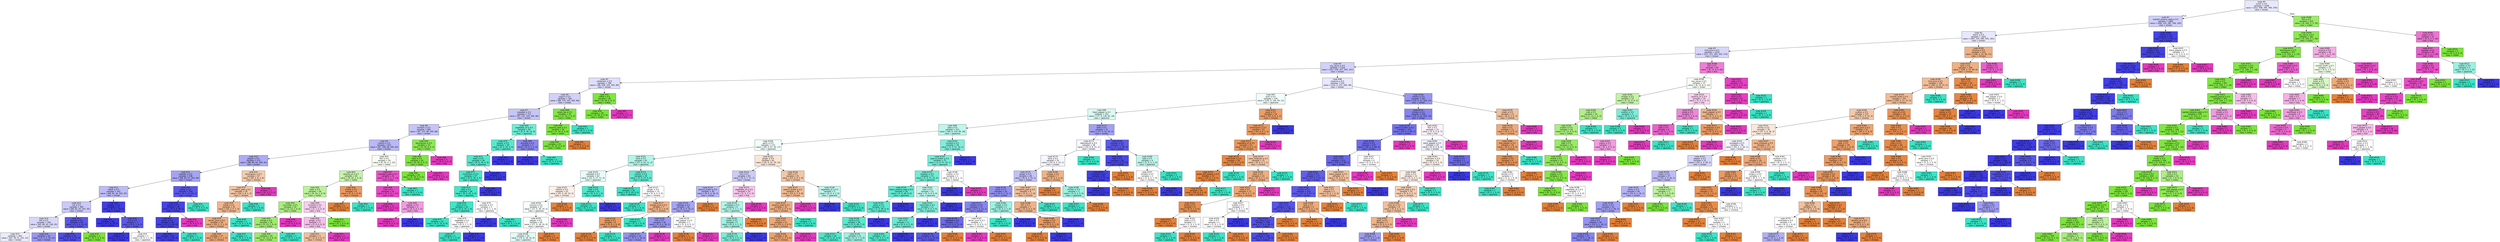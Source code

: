 digraph Tree {
node [shape=box, style="filled", color="black", fontname="helvetica"] ;
edge [fontname="helvetica"] ;
0 [label=<node &#35;0<br/>cumin &le; 0.5<br/>samples = 2298<br/>value = [412, 568, 290, 769, 259]<br/>class = korean>, fillcolor="#e8e8fc"] ;
1 [label=<node &#35;1<br/>roasted_sesame_seed &le; 0.5<br/>samples = 1866<br/>value = [408, 224, 285, 766, 183]<br/>class = korean>, fillcolor="#cfcef9"] ;
0 -> 1 [labeldistance=2.5, labelangle=45, headlabel="True"] ;
2 [label=<node &#35;2<br/>starch &le; 0.5<br/>samples = 1633<br/>value = [403, 224, 280, 545, 181]<br/>class = korean>, fillcolor="#e8e8fc"] ;
1 -> 2 ;
3 [label=<node &#35;3<br/>lime_juice &le; 0.5<br/>samples = 1419<br/>value = [257, 222, 265, 505, 170]<br/>class = korean>, fillcolor="#d6d6fa"] ;
2 -> 3 ;
4 [label=<node &#35;4<br/>soy_sauce &le; 0.5<br/>samples = 1329<br/>value = [251, 209, 257, 505, 107]<br/>class = korean>, fillcolor="#d2d1f9"] ;
3 -> 4 ;
5 [label=<node &#35;5<br/>cardamom &le; 0.5<br/>samples = 786<br/>value = [98, 209, 105, 305, 69]<br/>class = korean>, fillcolor="#dfdefb"] ;
4 -> 5 ;
6 [label=<node &#35;6<br/>yogurt &le; 0.5<br/>samples = 746<br/>value = [98, 170, 105, 305, 68]<br/>class = korean>, fillcolor="#d1d1f9"] ;
5 -> 6 ;
7 [label=<node &#35;7<br/>seaweed &le; 0.5<br/>samples = 711<br/>value = [97, 137, 104, 305, 68]<br/>class = korean>, fillcolor="#c6c5f7"] ;
6 -> 7 ;
8 [label=<node &#35;8<br/>turmeric &le; 0.5<br/>samples = 665<br/>value = [97, 137, 68, 295, 68]<br/>class = korean>, fillcolor="#c5c4f7"] ;
7 -> 8 ;
9 [label=<node &#35;9<br/>cilantro &le; 0.5<br/>samples = 632<br/>value = [97, 108, 68, 295, 64]<br/>class = korean>, fillcolor="#b9b8f6"] ;
8 -> 9 ;
10 [label=<node &#35;10<br/>pepper &le; 0.5<br/>samples = 573<br/>value = [88, 84, 65, 294, 42]<br/>class = korean>, fillcolor="#acabf4"] ;
9 -> 10 ;
11 [label=<node &#35;11<br/>soybean &le; 0.5<br/>samples = 536<br/>value = [68, 82, 57, 293, 36]<br/>class = korean>, fillcolor="#a4a3f3"] ;
10 -> 11 ;
12 [label=<node &#35;12<br/>radish &le; 0.5<br/>samples = 432<br/>value = [68, 82, 44, 203, 35]<br/>class = korean>, fillcolor="#bcbbf6"] ;
11 -> 12 ;
13 [label=<node &#35;13<br/>nut &le; 0.5<br/>samples = 395<br/>value = [68, 82, 43, 167, 35]<br/>class = korean>, fillcolor="#cac9f8"] ;
12 -> 13 ;
14 [label=<node &#35;14<br/>fish &le; 0.5<br/>samples = 359<br/>value = [65, 80, 43, 136, 35]<br/>class = korean>, fillcolor="#d8d7fa"] ;
13 -> 14 ;
15 [label=<node &#35;15<br/>samples = 304<br/>value = [62, 78, 41, 101, 22]<br/>class = korean>, fillcolor="#ebebfc"] ;
14 -> 15 ;
16 [label=<node &#35;16<br/>samples = 55<br/>value = [3, 2, 2, 35, 13]<br/>class = korean>, fillcolor="#9997f1"] ;
14 -> 16 ;
17 [label=<node &#35;17<br/>cashew &le; 0.5<br/>samples = 36<br/>value = [3, 2, 0, 31, 0]<br/>class = korean>, fillcolor="#5a57e9"] ;
13 -> 17 ;
18 [label=<node &#35;18<br/>samples = 34<br/>value = [3, 0, 0, 31, 0]<br/>class = korean>, fillcolor="#4f4ce8"] ;
17 -> 18 ;
19 [label=<node &#35;19<br/>samples = 2<br/>value = [0, 2, 0, 0, 0]<br/>class = indian>, fillcolor="#7be539"] ;
17 -> 19 ;
20 [label=<node &#35;20<br/>vinegar &le; 0.5<br/>samples = 37<br/>value = [0, 0, 1, 36, 0]<br/>class = korean>, fillcolor="#413ee6"] ;
12 -> 20 ;
21 [label=<node &#35;21<br/>samples = 30<br/>value = [0, 0, 0, 30, 0]<br/>class = korean>, fillcolor="#3c39e5"] ;
20 -> 21 ;
22 [label=<node &#35;22<br/>rice &le; 0.5<br/>samples = 7<br/>value = [0, 0, 1, 6, 0]<br/>class = korean>, fillcolor="#5d5ae9"] ;
20 -> 22 ;
23 [label=<node &#35;23<br/>samples = 5<br/>value = [0, 0, 0, 5, 0]<br/>class = korean>, fillcolor="#3c39e5"] ;
22 -> 23 ;
24 [label=<node &#35;24<br/>samples = 2<br/>value = [0, 0, 1, 1, 0]<br/>class = japanese>, fillcolor="#ffffff"] ;
22 -> 24 ;
25 [label=<node &#35;25<br/>barley &le; 0.5<br/>samples = 104<br/>value = [0, 0, 13, 90, 1]<br/>class = korean>, fillcolor="#5a57e9"] ;
11 -> 25 ;
26 [label=<node &#35;26<br/>peanut &le; 0.5<br/>samples = 95<br/>value = [0, 0, 4, 90, 1]<br/>class = korean>, fillcolor="#4744e6"] ;
25 -> 26 ;
27 [label=<node &#35;27<br/>lemon &le; 0.5<br/>samples = 94<br/>value = [0, 0, 4, 90, 0]<br/>class = korean>, fillcolor="#4542e6"] ;
26 -> 27 ;
28 [label=<node &#35;28<br/>samples = 93<br/>value = [0, 0, 3, 90, 0]<br/>class = korean>, fillcolor="#4240e6"] ;
27 -> 28 ;
29 [label=<node &#35;29<br/>samples = 1<br/>value = [0, 0, 1, 0, 0]<br/>class = japanese>, fillcolor="#39e5c5"] ;
27 -> 29 ;
30 [label=<node &#35;30<br/>samples = 1<br/>value = [0, 0, 0, 0, 1]<br/>class = thai>, fillcolor="#e539c0"] ;
26 -> 30 ;
31 [label=<node &#35;31<br/>samples = 9<br/>value = [0, 0, 9, 0, 0]<br/>class = japanese>, fillcolor="#39e5c5"] ;
25 -> 31 ;
32 [label=<node &#35;32<br/>lemongrass &le; 0.5<br/>samples = 37<br/>value = [20, 2, 8, 1, 6]<br/>class = chinese>, fillcolor="#f4cbad"] ;
10 -> 32 ;
33 [label=<node &#35;33<br/>mandarin_peel &le; 0.5<br/>samples = 34<br/>value = [20, 2, 8, 1, 3]<br/>class = chinese>, fillcolor="#f3c5a4"] ;
32 -> 33 ;
34 [label=<node &#35;34<br/>bread &le; 0.5<br/>samples = 31<br/>value = [20, 2, 5, 1, 3]<br/>class = chinese>, fillcolor="#f0b68d"] ;
33 -> 34 ;
35 [label=<node &#35;35<br/>lemon_juice &le; 0.5<br/>samples = 29<br/>value = [20, 2, 3, 1, 3]<br/>class = chinese>, fillcolor="#eead7e"] ;
34 -> 35 ;
36 [label=<node &#35;36<br/>samples = 27<br/>value = [20, 2, 1, 1, 3]<br/>class = chinese>, fillcolor="#eda673"] ;
35 -> 36 ;
37 [label=<node &#35;37<br/>samples = 2<br/>value = [0, 0, 2, 0, 0]<br/>class = japanese>, fillcolor="#39e5c5"] ;
35 -> 37 ;
38 [label=<node &#35;38<br/>samples = 2<br/>value = [0, 0, 2, 0, 0]<br/>class = japanese>, fillcolor="#39e5c5"] ;
34 -> 38 ;
39 [label=<node &#35;39<br/>samples = 3<br/>value = [0, 0, 3, 0, 0]<br/>class = japanese>, fillcolor="#39e5c5"] ;
33 -> 39 ;
40 [label=<node &#35;40<br/>samples = 3<br/>value = [0, 0, 0, 0, 3]<br/>class = thai>, fillcolor="#e539c0"] ;
32 -> 40 ;
41 [label=<node &#35;41<br/>fish &le; 0.5<br/>samples = 59<br/>value = [9, 24, 3, 1, 22]<br/>class = indian>, fillcolor="#f8fef4"] ;
9 -> 41 ;
42 [label=<node &#35;42<br/>sesame_oil &le; 0.5<br/>samples = 44<br/>value = [9, 24, 2, 0, 9]<br/>class = indian>, fillcolor="#c6f4aa"] ;
41 -> 42 ;
43 [label=<node &#35;43<br/>bean &le; 0.5<br/>samples = 38<br/>value = [4, 24, 1, 0, 9]<br/>class = indian>, fillcolor="#bbf299"] ;
42 -> 43 ;
44 [label=<node &#35;44<br/>cucumber &le; 0.5<br/>samples = 32<br/>value = [2, 23, 1, 0, 6]<br/>class = indian>, fillcolor="#a9ee7e"] ;
43 -> 44 ;
45 [label=<node &#35;45<br/>orange &le; 0.5<br/>samples = 30<br/>value = [2, 23, 1, 0, 4]<br/>class = indian>, fillcolor="#9fec6e"] ;
44 -> 45 ;
46 [label=<node &#35;46<br/>samples = 29<br/>value = [2, 23, 0, 0, 4]<br/>class = indian>, fillcolor="#9beb69"] ;
45 -> 46 ;
47 [label=<node &#35;47<br/>samples = 1<br/>value = [0, 0, 1, 0, 0]<br/>class = japanese>, fillcolor="#39e5c5"] ;
45 -> 47 ;
48 [label=<node &#35;48<br/>samples = 2<br/>value = [0, 0, 0, 0, 2]<br/>class = thai>, fillcolor="#e539c0"] ;
44 -> 48 ;
49 [label=<node &#35;49<br/>mustard &le; 0.5<br/>samples = 6<br/>value = [2, 1, 0, 0, 3]<br/>class = thai>, fillcolor="#f8ceef"] ;
43 -> 49 ;
50 [label=<node &#35;50<br/>ginger &le; 0.5<br/>samples = 5<br/>value = [2, 0, 0, 0, 3]<br/>class = thai>, fillcolor="#f6bdea"] ;
49 -> 50 ;
51 [label=<node &#35;51<br/>samples = 3<br/>value = [2, 0, 0, 0, 1]<br/>class = chinese>, fillcolor="#f2c09c"] ;
50 -> 51 ;
52 [label=<node &#35;52<br/>samples = 2<br/>value = [0, 0, 0, 0, 2]<br/>class = thai>, fillcolor="#e539c0"] ;
50 -> 52 ;
53 [label=<node &#35;53<br/>samples = 1<br/>value = [0, 1, 0, 0, 0]<br/>class = indian>, fillcolor="#7be539"] ;
49 -> 53 ;
54 [label=<node &#35;54<br/>shallot &le; 0.5<br/>samples = 6<br/>value = [5, 0, 1, 0, 0]<br/>class = chinese>, fillcolor="#ea9a61"] ;
42 -> 54 ;
55 [label=<node &#35;55<br/>samples = 5<br/>value = [5, 0, 0, 0, 0]<br/>class = chinese>, fillcolor="#e58139"] ;
54 -> 55 ;
56 [label=<node &#35;56<br/>samples = 1<br/>value = [0, 0, 1, 0, 0]<br/>class = japanese>, fillcolor="#39e5c5"] ;
54 -> 56 ;
57 [label=<node &#35;57<br/>mandarin_peel &le; 0.5<br/>samples = 15<br/>value = [0, 0, 1, 1, 13]<br/>class = thai>, fillcolor="#e955c9"] ;
41 -> 57 ;
58 [label=<node &#35;58<br/>crab &le; 0.5<br/>samples = 14<br/>value = [0, 0, 0, 1, 13]<br/>class = thai>, fillcolor="#e748c5"] ;
57 -> 58 ;
59 [label=<node &#35;59<br/>samples = 11<br/>value = [0, 0, 0, 0, 11]<br/>class = thai>, fillcolor="#e539c0"] ;
58 -> 59 ;
60 [label=<node &#35;60<br/>pepper &le; 0.5<br/>samples = 3<br/>value = [0, 0, 0, 1, 2]<br/>class = thai>, fillcolor="#f29ce0"] ;
58 -> 60 ;
61 [label=<node &#35;61<br/>samples = 2<br/>value = [0, 0, 0, 0, 2]<br/>class = thai>, fillcolor="#e539c0"] ;
60 -> 61 ;
62 [label=<node &#35;62<br/>samples = 1<br/>value = [0, 0, 0, 1, 0]<br/>class = korean>, fillcolor="#3c39e5"] ;
60 -> 62 ;
63 [label=<node &#35;63<br/>samples = 1<br/>value = [0, 0, 1, 0, 0]<br/>class = japanese>, fillcolor="#39e5c5"] ;
57 -> 63 ;
64 [label=<node &#35;64<br/>lemongrass &le; 0.5<br/>samples = 33<br/>value = [0, 29, 0, 0, 4]<br/>class = indian>, fillcolor="#8de954"] ;
8 -> 64 ;
65 [label=<node &#35;65<br/>basil &le; 0.5<br/>samples = 30<br/>value = [0, 29, 0, 0, 1]<br/>class = indian>, fillcolor="#80e640"] ;
64 -> 65 ;
66 [label=<node &#35;66<br/>samples = 29<br/>value = [0, 29, 0, 0, 0]<br/>class = indian>, fillcolor="#7be539"] ;
65 -> 66 ;
67 [label=<node &#35;67<br/>samples = 1<br/>value = [0, 0, 0, 0, 1]<br/>class = thai>, fillcolor="#e539c0"] ;
65 -> 67 ;
68 [label=<node &#35;68<br/>samples = 3<br/>value = [0, 0, 0, 0, 3]<br/>class = thai>, fillcolor="#e539c0"] ;
64 -> 68 ;
69 [label=<node &#35;69<br/>vegetable_oil &le; 0.5<br/>samples = 46<br/>value = [0, 0, 36, 10, 0]<br/>class = japanese>, fillcolor="#70ecd5"] ;
7 -> 69 ;
70 [label=<node &#35;70<br/>squash &le; 0.5<br/>samples = 39<br/>value = [0, 0, 34, 5, 0]<br/>class = japanese>, fillcolor="#56e9ce"] ;
69 -> 70 ;
71 [label=<node &#35;71<br/>bean &le; 0.5<br/>samples = 38<br/>value = [0, 0, 34, 4, 0]<br/>class = japanese>, fillcolor="#50e8cc"] ;
70 -> 71 ;
72 [label=<node &#35;72<br/>mushroom &le; 0.5<br/>samples = 37<br/>value = [0, 0, 34, 3, 0]<br/>class = japanese>, fillcolor="#4ae7ca"] ;
71 -> 72 ;
73 [label=<node &#35;73<br/>sake &le; 0.5<br/>samples = 36<br/>value = [0, 0, 34, 2, 0]<br/>class = japanese>, fillcolor="#45e7c8"] ;
72 -> 73 ;
74 [label=<node &#35;74<br/>tuna &le; 0.5<br/>samples = 34<br/>value = [0, 0, 33, 1, 0]<br/>class = japanese>, fillcolor="#3fe6c7"] ;
73 -> 74 ;
75 [label=<node &#35;75<br/>samples = 32<br/>value = [0, 0, 32, 0, 0]<br/>class = japanese>, fillcolor="#39e5c5"] ;
74 -> 75 ;
76 [label=<node &#35;76<br/>vegetable &le; 0.5<br/>samples = 2<br/>value = [0, 0, 1, 1, 0]<br/>class = japanese>, fillcolor="#ffffff"] ;
74 -> 76 ;
77 [label=<node &#35;77<br/>samples = 1<br/>value = [0, 0, 1, 0, 0]<br/>class = japanese>, fillcolor="#39e5c5"] ;
76 -> 77 ;
78 [label=<node &#35;78<br/>samples = 1<br/>value = [0, 0, 0, 1, 0]<br/>class = korean>, fillcolor="#3c39e5"] ;
76 -> 78 ;
79 [label=<node &#35;79<br/>avocado &le; 0.5<br/>samples = 2<br/>value = [0, 0, 1, 1, 0]<br/>class = japanese>, fillcolor="#ffffff"] ;
73 -> 79 ;
80 [label=<node &#35;80<br/>samples = 1<br/>value = [0, 0, 0, 1, 0]<br/>class = korean>, fillcolor="#3c39e5"] ;
79 -> 80 ;
81 [label=<node &#35;81<br/>samples = 1<br/>value = [0, 0, 1, 0, 0]<br/>class = japanese>, fillcolor="#39e5c5"] ;
79 -> 81 ;
82 [label=<node &#35;82<br/>samples = 1<br/>value = [0, 0, 0, 1, 0]<br/>class = korean>, fillcolor="#3c39e5"] ;
72 -> 82 ;
83 [label=<node &#35;83<br/>samples = 1<br/>value = [0, 0, 0, 1, 0]<br/>class = korean>, fillcolor="#3c39e5"] ;
71 -> 83 ;
84 [label=<node &#35;84<br/>samples = 1<br/>value = [0, 0, 0, 1, 0]<br/>class = korean>, fillcolor="#3c39e5"] ;
70 -> 84 ;
85 [label=<node &#35;85<br/>avocado &le; 0.5<br/>samples = 7<br/>value = [0, 0, 2, 5, 0]<br/>class = korean>, fillcolor="#8a88ef"] ;
69 -> 85 ;
86 [label=<node &#35;86<br/>samples = 5<br/>value = [0, 0, 0, 5, 0]<br/>class = korean>, fillcolor="#3c39e5"] ;
85 -> 86 ;
87 [label=<node &#35;87<br/>samples = 2<br/>value = [0, 0, 2, 0, 0]<br/>class = japanese>, fillcolor="#39e5c5"] ;
85 -> 87 ;
88 [label=<node &#35;88<br/>green_tea &le; 0.5<br/>samples = 35<br/>value = [1, 33, 1, 0, 0]<br/>class = indian>, fillcolor="#83e745"] ;
6 -> 88 ;
89 [label=<node &#35;89<br/>sesame_seed &le; 0.5<br/>samples = 34<br/>value = [1, 33, 0, 0, 0]<br/>class = indian>, fillcolor="#7fe63f"] ;
88 -> 89 ;
90 [label=<node &#35;90<br/>samples = 33<br/>value = [0, 33, 0, 0, 0]<br/>class = indian>, fillcolor="#7be539"] ;
89 -> 90 ;
91 [label=<node &#35;91<br/>samples = 1<br/>value = [1, 0, 0, 0, 0]<br/>class = chinese>, fillcolor="#e58139"] ;
89 -> 91 ;
92 [label=<node &#35;92<br/>samples = 1<br/>value = [0, 0, 1, 0, 0]<br/>class = japanese>, fillcolor="#39e5c5"] ;
88 -> 92 ;
93 [label=<node &#35;93<br/>coffee &le; 0.5<br/>samples = 40<br/>value = [0, 39, 0, 0, 1]<br/>class = indian>, fillcolor="#7ee63e"] ;
5 -> 93 ;
94 [label=<node &#35;94<br/>samples = 39<br/>value = [0, 39, 0, 0, 0]<br/>class = indian>, fillcolor="#7be539"] ;
93 -> 94 ;
95 [label=<node &#35;95<br/>samples = 1<br/>value = [0, 0, 0, 0, 1]<br/>class = thai>, fillcolor="#e539c0"] ;
93 -> 95 ;
96 [label=<node &#35;96<br/>cayenne &le; 0.5<br/>samples = 543<br/>value = [153, 0, 152, 200, 38]<br/>class = korean>, fillcolor="#e8e7fc"] ;
4 -> 96 ;
97 [label=<node &#35;97<br/>pork &le; 0.5<br/>samples = 376<br/>value = [120, 0, 140, 95, 21]<br/>class = japanese>, fillcolor="#f0fdfa"] ;
96 -> 97 ;
98 [label=<node &#35;98<br/>black_pepper &le; 0.5<br/>samples = 322<br/>value = [77, 0, 134, 92, 19]<br/>class = japanese>, fillcolor="#dbfaf4"] ;
97 -> 98 ;
99 [label=<node &#35;99<br/>sake &le; 0.5<br/>samples = 251<br/>value = [60, 0, 124, 49, 18]<br/>class = japanese>, fillcolor="#bdf6ec"] ;
98 -> 99 ;
100 [label=<node &#35;100<br/>garlic &le; 0.5<br/>samples = 173<br/>value = [59, 0, 67, 30, 17]<br/>class = japanese>, fillcolor="#f1fdfb"] ;
99 -> 100 ;
101 [label=<node &#35;101<br/>wine &le; 0.5<br/>samples = 92<br/>value = [27, 0, 52, 11, 2]<br/>class = japanese>, fillcolor="#b3f5e9"] ;
100 -> 101 ;
102 [label=<node &#35;102<br/>seaweed &le; 0.5<br/>samples = 62<br/>value = [22, 0, 27, 11, 2]<br/>class = japanese>, fillcolor="#e6fcf8"] ;
101 -> 102 ;
103 [label=<node &#35;103<br/>cilantro &le; 0.5<br/>samples = 52<br/>value = [22, 0, 18, 10, 2]<br/>class = chinese>, fillcolor="#fcf0e8"] ;
102 -> 103 ;
104 [label=<node &#35;104<br/>coconut &le; 0.5<br/>samples = 47<br/>value = [17, 0, 18, 10, 2]<br/>class = japanese>, fillcolor="#f8fefd"] ;
103 -> 104 ;
105 [label=<node &#35;105<br/>pepper &le; 0.5<br/>samples = 45<br/>value = [17, 0, 18, 10, 0]<br/>class = japanese>, fillcolor="#f8fefd"] ;
104 -> 105 ;
106 [label=<node &#35;106<br/>samples = 42<br/>value = [14, 0, 18, 10, 0]<br/>class = japanese>, fillcolor="#e3fbf7"] ;
105 -> 106 ;
107 [label=<node &#35;107<br/>samples = 3<br/>value = [3, 0, 0, 0, 0]<br/>class = chinese>, fillcolor="#e58139"] ;
105 -> 107 ;
108 [label=<node &#35;108<br/>samples = 2<br/>value = [0, 0, 0, 0, 2]<br/>class = thai>, fillcolor="#e539c0"] ;
104 -> 108 ;
109 [label=<node &#35;109<br/>samples = 5<br/>value = [5, 0, 0, 0, 0]<br/>class = chinese>, fillcolor="#e58139"] ;
103 -> 109 ;
110 [label=<node &#35;110<br/>cider &le; 0.5<br/>samples = 10<br/>value = [0, 0, 9, 1, 0]<br/>class = japanese>, fillcolor="#4fe8cb"] ;
102 -> 110 ;
111 [label=<node &#35;111<br/>samples = 9<br/>value = [0, 0, 9, 0, 0]<br/>class = japanese>, fillcolor="#39e5c5"] ;
110 -> 111 ;
112 [label=<node &#35;112<br/>samples = 1<br/>value = [0, 0, 0, 1, 0]<br/>class = korean>, fillcolor="#3c39e5"] ;
110 -> 112 ;
113 [label=<node &#35;113<br/>scallion &le; 0.5<br/>samples = 30<br/>value = [5, 0, 25, 0, 0]<br/>class = japanese>, fillcolor="#61ead1"] ;
101 -> 113 ;
114 [label=<node &#35;114<br/>samples = 20<br/>value = [0, 0, 20, 0, 0]<br/>class = japanese>, fillcolor="#39e5c5"] ;
113 -> 114 ;
115 [label=<node &#35;115<br/>ginger &le; 0.5<br/>samples = 10<br/>value = [5, 0, 5, 0, 0]<br/>class = chinese>, fillcolor="#ffffff"] ;
113 -> 115 ;
116 [label=<node &#35;116<br/>samples = 3<br/>value = [0, 0, 3, 0, 0]<br/>class = japanese>, fillcolor="#39e5c5"] ;
115 -> 116 ;
117 [label=<node &#35;117<br/>orange_juice &le; 0.5<br/>samples = 7<br/>value = [5, 0, 2, 0, 0]<br/>class = chinese>, fillcolor="#efb388"] ;
115 -> 117 ;
118 [label=<node &#35;118<br/>wheat &le; 0.5<br/>samples = 6<br/>value = [5, 0, 1, 0, 0]<br/>class = chinese>, fillcolor="#ea9a61"] ;
117 -> 118 ;
119 [label=<node &#35;119<br/>samples = 5<br/>value = [5, 0, 0, 0, 0]<br/>class = chinese>, fillcolor="#e58139"] ;
118 -> 119 ;
120 [label=<node &#35;120<br/>samples = 1<br/>value = [0, 0, 1, 0, 0]<br/>class = japanese>, fillcolor="#39e5c5"] ;
118 -> 120 ;
121 [label=<node &#35;121<br/>samples = 1<br/>value = [0, 0, 1, 0, 0]<br/>class = japanese>, fillcolor="#39e5c5"] ;
117 -> 121 ;
122 [label=<node &#35;122<br/>ginger &le; 0.5<br/>samples = 81<br/>value = [32, 0, 15, 19, 15]<br/>class = chinese>, fillcolor="#fae5d5"] ;
100 -> 122 ;
123 [label=<node &#35;123<br/>rice &le; 0.5<br/>samples = 40<br/>value = [9, 0, 7, 17, 7]<br/>class = korean>, fillcolor="#cdccf8"] ;
122 -> 123 ;
124 [label=<node &#35;124<br/>peanut_butter &le; 0.5<br/>samples = 30<br/>value = [8, 0, 4, 16, 2]<br/>class = korean>, fillcolor="#b8b7f6"] ;
123 -> 124 ;
125 [label=<node &#35;125<br/>cabbage &le; 0.5<br/>samples = 28<br/>value = [6, 0, 4, 16, 2]<br/>class = korean>, fillcolor="#a6a5f3"] ;
124 -> 125 ;
126 [label=<node &#35;126<br/>milk &le; 0.5<br/>samples = 26<br/>value = [5, 0, 4, 16, 1]<br/>class = korean>, fillcolor="#9997f1"] ;
125 -> 126 ;
127 [label=<node &#35;127<br/>samples = 25<br/>value = [5, 0, 4, 16, 0]<br/>class = korean>, fillcolor="#9492f1"] ;
126 -> 127 ;
128 [label=<node &#35;128<br/>samples = 1<br/>value = [0, 0, 0, 0, 1]<br/>class = thai>, fillcolor="#e539c0"] ;
126 -> 128 ;
129 [label=<node &#35;129<br/>bell_pepper &le; 0.5<br/>samples = 2<br/>value = [1, 0, 0, 0, 1]<br/>class = chinese>, fillcolor="#ffffff"] ;
125 -> 129 ;
130 [label=<node &#35;130<br/>samples = 1<br/>value = [1, 0, 0, 0, 0]<br/>class = chinese>, fillcolor="#e58139"] ;
129 -> 130 ;
131 [label=<node &#35;131<br/>samples = 1<br/>value = [0, 0, 0, 0, 1]<br/>class = thai>, fillcolor="#e539c0"] ;
129 -> 131 ;
132 [label=<node &#35;132<br/>samples = 2<br/>value = [2, 0, 0, 0, 0]<br/>class = chinese>, fillcolor="#e58139"] ;
124 -> 132 ;
133 [label=<node &#35;133<br/>vegetable_oil &le; 0.5<br/>samples = 10<br/>value = [1, 0, 3, 1, 5]<br/>class = thai>, fillcolor="#f8c6ed"] ;
123 -> 133 ;
134 [label=<node &#35;134<br/>pineapple &le; 0.5<br/>samples = 6<br/>value = [1, 0, 3, 1, 1]<br/>class = japanese>, fillcolor="#b0f5e8"] ;
133 -> 134 ;
135 [label=<node &#35;135<br/>oyster &le; 0.5<br/>samples = 5<br/>value = [0, 0, 3, 1, 1]<br/>class = japanese>, fillcolor="#9cf2e2"] ;
134 -> 135 ;
136 [label=<node &#35;136<br/>samples = 4<br/>value = [0, 0, 3, 0, 1]<br/>class = japanese>, fillcolor="#7beed8"] ;
135 -> 136 ;
137 [label=<node &#35;137<br/>samples = 1<br/>value = [0, 0, 0, 1, 0]<br/>class = korean>, fillcolor="#3c39e5"] ;
135 -> 137 ;
138 [label=<node &#35;138<br/>samples = 1<br/>value = [1, 0, 0, 0, 0]<br/>class = chinese>, fillcolor="#e58139"] ;
134 -> 138 ;
139 [label=<node &#35;139<br/>samples = 4<br/>value = [0, 0, 0, 0, 4]<br/>class = thai>, fillcolor="#e539c0"] ;
133 -> 139 ;
140 [label=<node &#35;140<br/>beef &le; 0.5<br/>samples = 41<br/>value = [23, 0, 8, 2, 8]<br/>class = chinese>, fillcolor="#f3c6a5"] ;
122 -> 140 ;
141 [label=<node &#35;141<br/>peanut_butter &le; 0.5<br/>samples = 36<br/>value = [23, 0, 5, 0, 8]<br/>class = chinese>, fillcolor="#f1bc95"] ;
140 -> 141 ;
142 [label=<node &#35;142<br/>sesame_seed &le; 0.5<br/>samples = 33<br/>value = [23, 0, 5, 0, 5]<br/>class = chinese>, fillcolor="#eeae80"] ;
141 -> 142 ;
143 [label=<node &#35;143<br/>mint &le; 0.5<br/>samples = 31<br/>value = [23, 0, 3, 0, 5]<br/>class = chinese>, fillcolor="#eda876"] ;
142 -> 143 ;
144 [label=<node &#35;144<br/>samples = 30<br/>value = [23, 0, 3, 0, 4]<br/>class = chinese>, fillcolor="#eca36e"] ;
143 -> 144 ;
145 [label=<node &#35;145<br/>samples = 1<br/>value = [0, 0, 0, 0, 1]<br/>class = thai>, fillcolor="#e539c0"] ;
143 -> 145 ;
146 [label=<node &#35;146<br/>samples = 2<br/>value = [0, 0, 2, 0, 0]<br/>class = japanese>, fillcolor="#39e5c5"] ;
142 -> 146 ;
147 [label=<node &#35;147<br/>samples = 3<br/>value = [0, 0, 0, 0, 3]<br/>class = thai>, fillcolor="#e539c0"] ;
141 -> 147 ;
148 [label=<node &#35;148<br/>vegetable_oil &le; 0.5<br/>samples = 5<br/>value = [0, 0, 3, 2, 0]<br/>class = japanese>, fillcolor="#bdf6ec"] ;
140 -> 148 ;
149 [label=<node &#35;149<br/>samples = 2<br/>value = [0, 0, 0, 2, 0]<br/>class = korean>, fillcolor="#3c39e5"] ;
148 -> 149 ;
150 [label=<node &#35;150<br/>samples = 3<br/>value = [0, 0, 3, 0, 0]<br/>class = japanese>, fillcolor="#39e5c5"] ;
148 -> 150 ;
151 [label=<node &#35;151<br/>mustard &le; 0.5<br/>samples = 78<br/>value = [1, 0, 57, 19, 1]<br/>class = japanese>, fillcolor="#7feeda"] ;
99 -> 151 ;
152 [label=<node &#35;152<br/>peanut_butter &le; 0.5<br/>samples = 75<br/>value = [1, 0, 57, 16, 1]<br/>class = japanese>, fillcolor="#75edd7"] ;
151 -> 152 ;
153 [label=<node &#35;153<br/>soybean &le; 0.5<br/>samples = 73<br/>value = [1, 0, 57, 15, 0]<br/>class = japanese>, fillcolor="#70ecd5"] ;
152 -> 153 ;
154 [label=<node &#35;154<br/>black_sesame_seed &le; 0.5<br/>samples = 58<br/>value = [1, 0, 48, 9, 0]<br/>class = japanese>, fillcolor="#61ead1"] ;
153 -> 154 ;
155 [label=<node &#35;155<br/>yeast &le; 0.5<br/>samples = 57<br/>value = [1, 0, 48, 8, 0]<br/>class = japanese>, fillcolor="#5dead0"] ;
154 -> 155 ;
156 [label=<node &#35;156<br/>carrot &le; 0.5<br/>samples = 56<br/>value = [1, 0, 48, 7, 0]<br/>class = japanese>, fillcolor="#59e9ce"] ;
155 -> 156 ;
157 [label=<node &#35;157<br/>samples = 45<br/>value = [0, 0, 41, 4, 0]<br/>class = japanese>, fillcolor="#4ce8cb"] ;
156 -> 157 ;
158 [label=<node &#35;158<br/>samples = 11<br/>value = [1, 0, 7, 3, 0]<br/>class = japanese>, fillcolor="#9cf2e2"] ;
156 -> 158 ;
159 [label=<node &#35;159<br/>samples = 1<br/>value = [0, 0, 0, 1, 0]<br/>class = korean>, fillcolor="#3c39e5"] ;
155 -> 159 ;
160 [label=<node &#35;160<br/>samples = 1<br/>value = [0, 0, 0, 1, 0]<br/>class = korean>, fillcolor="#3c39e5"] ;
154 -> 160 ;
161 [label=<node &#35;161<br/>clam &le; 0.5<br/>samples = 15<br/>value = [0, 0, 9, 6, 0]<br/>class = japanese>, fillcolor="#bdf6ec"] ;
153 -> 161 ;
162 [label=<node &#35;162<br/>matsutake &le; 0.5<br/>samples = 12<br/>value = [0, 0, 9, 3, 0]<br/>class = japanese>, fillcolor="#7beed8"] ;
161 -> 162 ;
163 [label=<node &#35;163<br/>eel &le; 0.5<br/>samples = 11<br/>value = [0, 0, 9, 2, 0]<br/>class = japanese>, fillcolor="#65ebd2"] ;
162 -> 163 ;
164 [label=<node &#35;164<br/>samples = 10<br/>value = [0, 0, 9, 1, 0]<br/>class = japanese>, fillcolor="#4fe8cb"] ;
163 -> 164 ;
165 [label=<node &#35;165<br/>samples = 1<br/>value = [0, 0, 0, 1, 0]<br/>class = korean>, fillcolor="#3c39e5"] ;
163 -> 165 ;
166 [label=<node &#35;166<br/>samples = 1<br/>value = [0, 0, 0, 1, 0]<br/>class = korean>, fillcolor="#3c39e5"] ;
162 -> 166 ;
167 [label=<node &#35;167<br/>samples = 3<br/>value = [0, 0, 0, 3, 0]<br/>class = korean>, fillcolor="#3c39e5"] ;
161 -> 167 ;
168 [label=<node &#35;168<br/>scallion &le; 0.5<br/>samples = 2<br/>value = [0, 0, 0, 1, 1]<br/>class = korean>, fillcolor="#ffffff"] ;
152 -> 168 ;
169 [label=<node &#35;169<br/>samples = 1<br/>value = [0, 0, 0, 1, 0]<br/>class = korean>, fillcolor="#3c39e5"] ;
168 -> 169 ;
170 [label=<node &#35;170<br/>samples = 1<br/>value = [0, 0, 0, 0, 1]<br/>class = thai>, fillcolor="#e539c0"] ;
168 -> 170 ;
171 [label=<node &#35;171<br/>samples = 3<br/>value = [0, 0, 0, 3, 0]<br/>class = korean>, fillcolor="#3c39e5"] ;
151 -> 171 ;
172 [label=<node &#35;172<br/>beef &le; 0.5<br/>samples = 71<br/>value = [17, 0, 10, 43, 1]<br/>class = korean>, fillcolor="#a1a0f2"] ;
98 -> 172 ;
173 [label=<node &#35;173<br/>katsuobushi &le; 0.5<br/>samples = 38<br/>value = [14, 0, 8, 15, 1]<br/>class = korean>, fillcolor="#f7f7fe"] ;
172 -> 173 ;
174 [label=<node &#35;174<br/>wine &le; 0.5<br/>samples = 35<br/>value = [14, 0, 5, 15, 1]<br/>class = korean>, fillcolor="#f6f6fe"] ;
173 -> 174 ;
175 [label=<node &#35;175<br/>ginger &le; 0.5<br/>samples = 28<br/>value = [9, 0, 3, 15, 1]<br/>class = korean>, fillcolor="#c1c0f7"] ;
174 -> 175 ;
176 [label=<node &#35;176<br/>carrot &le; 0.5<br/>samples = 20<br/>value = [4, 0, 2, 13, 1]<br/>class = korean>, fillcolor="#9190f0"] ;
175 -> 176 ;
177 [label=<node &#35;177<br/>cilantro &le; 0.5<br/>samples = 17<br/>value = [4, 0, 0, 12, 1]<br/>class = korean>, fillcolor="#8785ef"] ;
176 -> 177 ;
178 [label=<node &#35;178<br/>vegetable &le; 0.5<br/>samples = 15<br/>value = [3, 0, 0, 12, 0]<br/>class = korean>, fillcolor="#6d6aec"] ;
177 -> 178 ;
179 [label=<node &#35;179<br/>samples = 14<br/>value = [2, 0, 0, 12, 0]<br/>class = korean>, fillcolor="#5d5ae9"] ;
178 -> 179 ;
180 [label=<node &#35;180<br/>samples = 1<br/>value = [1, 0, 0, 0, 0]<br/>class = chinese>, fillcolor="#e58139"] ;
178 -> 180 ;
181 [label=<node &#35;181<br/>lemon_juice &le; 0.5<br/>samples = 2<br/>value = [1, 0, 0, 0, 1]<br/>class = chinese>, fillcolor="#ffffff"] ;
177 -> 181 ;
182 [label=<node &#35;182<br/>samples = 1<br/>value = [0, 0, 0, 0, 1]<br/>class = thai>, fillcolor="#e539c0"] ;
181 -> 182 ;
183 [label=<node &#35;183<br/>samples = 1<br/>value = [1, 0, 0, 0, 0]<br/>class = chinese>, fillcolor="#e58139"] ;
181 -> 183 ;
184 [label=<node &#35;184<br/>vinegar &le; 0.5<br/>samples = 3<br/>value = [0, 0, 2, 1, 0]<br/>class = japanese>, fillcolor="#9cf2e2"] ;
176 -> 184 ;
185 [label=<node &#35;185<br/>samples = 2<br/>value = [0, 0, 2, 0, 0]<br/>class = japanese>, fillcolor="#39e5c5"] ;
184 -> 185 ;
186 [label=<node &#35;186<br/>samples = 1<br/>value = [0, 0, 0, 1, 0]<br/>class = korean>, fillcolor="#3c39e5"] ;
184 -> 186 ;
187 [label=<node &#35;187<br/>mandarin_peel &le; 0.5<br/>samples = 8<br/>value = [5, 0, 1, 2, 0]<br/>class = chinese>, fillcolor="#f2c09c"] ;
175 -> 187 ;
188 [label=<node &#35;188<br/>fish &le; 0.5<br/>samples = 7<br/>value = [5, 0, 0, 2, 0]<br/>class = chinese>, fillcolor="#efb388"] ;
187 -> 188 ;
189 [label=<node &#35;189<br/>vinegar &le; 0.5<br/>samples = 6<br/>value = [5, 0, 0, 1, 0]<br/>class = chinese>, fillcolor="#ea9a61"] ;
188 -> 189 ;
190 [label=<node &#35;190<br/>samples = 5<br/>value = [5, 0, 0, 0, 0]<br/>class = chinese>, fillcolor="#e58139"] ;
189 -> 190 ;
191 [label=<node &#35;191<br/>samples = 1<br/>value = [0, 0, 0, 1, 0]<br/>class = korean>, fillcolor="#3c39e5"] ;
189 -> 191 ;
192 [label=<node &#35;192<br/>samples = 1<br/>value = [0, 0, 0, 1, 0]<br/>class = korean>, fillcolor="#3c39e5"] ;
188 -> 192 ;
193 [label=<node &#35;193<br/>samples = 1<br/>value = [0, 0, 1, 0, 0]<br/>class = japanese>, fillcolor="#39e5c5"] ;
187 -> 193 ;
194 [label=<node &#35;194<br/>vinegar &le; 0.5<br/>samples = 7<br/>value = [5, 0, 2, 0, 0]<br/>class = chinese>, fillcolor="#efb388"] ;
174 -> 194 ;
195 [label=<node &#35;195<br/>samples = 4<br/>value = [4, 0, 0, 0, 0]<br/>class = chinese>, fillcolor="#e58139"] ;
194 -> 195 ;
196 [label=<node &#35;196<br/>chicken &le; 0.5<br/>samples = 3<br/>value = [1, 0, 2, 0, 0]<br/>class = japanese>, fillcolor="#9cf2e2"] ;
194 -> 196 ;
197 [label=<node &#35;197<br/>samples = 2<br/>value = [0, 0, 2, 0, 0]<br/>class = japanese>, fillcolor="#39e5c5"] ;
196 -> 197 ;
198 [label=<node &#35;198<br/>samples = 1<br/>value = [1, 0, 0, 0, 0]<br/>class = chinese>, fillcolor="#e58139"] ;
196 -> 198 ;
199 [label=<node &#35;199<br/>samples = 3<br/>value = [0, 0, 3, 0, 0]<br/>class = japanese>, fillcolor="#39e5c5"] ;
173 -> 199 ;
200 [label=<node &#35;200<br/>soybean &le; 0.5<br/>samples = 33<br/>value = [3, 0, 2, 28, 0]<br/>class = korean>, fillcolor="#5c5ae9"] ;
172 -> 200 ;
201 [label=<node &#35;201<br/>leek &le; 0.5<br/>samples = 29<br/>value = [2, 0, 0, 27, 0]<br/>class = korean>, fillcolor="#4a48e7"] ;
200 -> 201 ;
202 [label=<node &#35;202<br/>coriander &le; 0.5<br/>samples = 28<br/>value = [1, 0, 0, 27, 0]<br/>class = korean>, fillcolor="#4340e6"] ;
201 -> 202 ;
203 [label=<node &#35;203<br/>samples = 27<br/>value = [0, 0, 0, 27, 0]<br/>class = korean>, fillcolor="#3c39e5"] ;
202 -> 203 ;
204 [label=<node &#35;204<br/>samples = 1<br/>value = [1, 0, 0, 0, 0]<br/>class = chinese>, fillcolor="#e58139"] ;
202 -> 204 ;
205 [label=<node &#35;205<br/>samples = 1<br/>value = [1, 0, 0, 0, 0]<br/>class = chinese>, fillcolor="#e58139"] ;
201 -> 205 ;
206 [label=<node &#35;206<br/>sake &le; 0.5<br/>samples = 4<br/>value = [1, 0, 2, 1, 0]<br/>class = japanese>, fillcolor="#bdf6ec"] ;
200 -> 206 ;
207 [label=<node &#35;207<br/>shiitake &le; 0.5<br/>samples = 2<br/>value = [1, 0, 0, 1, 0]<br/>class = chinese>, fillcolor="#ffffff"] ;
206 -> 207 ;
208 [label=<node &#35;208<br/>samples = 1<br/>value = [1, 0, 0, 0, 0]<br/>class = chinese>, fillcolor="#e58139"] ;
207 -> 208 ;
209 [label=<node &#35;209<br/>samples = 1<br/>value = [0, 0, 0, 1, 0]<br/>class = korean>, fillcolor="#3c39e5"] ;
207 -> 209 ;
210 [label=<node &#35;210<br/>samples = 2<br/>value = [0, 0, 2, 0, 0]<br/>class = japanese>, fillcolor="#39e5c5"] ;
206 -> 210 ;
211 [label=<node &#35;211<br/>yeast &le; 0.5<br/>samples = 54<br/>value = [43, 0, 6, 3, 2]<br/>class = chinese>, fillcolor="#eb9e66"] ;
97 -> 211 ;
212 [label=<node &#35;212<br/>lemongrass &le; 0.5<br/>samples = 52<br/>value = [43, 0, 6, 1, 2]<br/>class = chinese>, fillcolor="#ea9a60"] ;
211 -> 212 ;
213 [label=<node &#35;213<br/>vegetable_oil &le; 0.5<br/>samples = 51<br/>value = [43, 0, 6, 1, 1]<br/>class = chinese>, fillcolor="#ea975c"] ;
212 -> 213 ;
214 [label=<node &#35;214<br/>beef_broth &le; 0.5<br/>samples = 36<br/>value = [34, 0, 2, 0, 0]<br/>class = chinese>, fillcolor="#e78845"] ;
213 -> 214 ;
215 [label=<node &#35;215<br/>green_bell_pepper &le; 0.5<br/>samples = 35<br/>value = [34, 0, 1, 0, 0]<br/>class = chinese>, fillcolor="#e6853f"] ;
214 -> 215 ;
216 [label=<node &#35;216<br/>samples = 34<br/>value = [34, 0, 0, 0, 0]<br/>class = chinese>, fillcolor="#e58139"] ;
215 -> 216 ;
217 [label=<node &#35;217<br/>samples = 1<br/>value = [0, 0, 1, 0, 0]<br/>class = japanese>, fillcolor="#39e5c5"] ;
215 -> 217 ;
218 [label=<node &#35;218<br/>samples = 1<br/>value = [0, 0, 1, 0, 0]<br/>class = japanese>, fillcolor="#39e5c5"] ;
214 -> 218 ;
219 [label=<node &#35;219<br/>cane_molasses &le; 0.5<br/>samples = 15<br/>value = [9, 0, 4, 1, 1]<br/>class = chinese>, fillcolor="#f3c6a5"] ;
213 -> 219 ;
220 [label=<node &#35;220<br/>bean &le; 0.5<br/>samples = 13<br/>value = [9, 0, 2, 1, 1]<br/>class = chinese>, fillcolor="#eeaf81"] ;
219 -> 220 ;
221 [label=<node &#35;221<br/>sake &le; 0.5<br/>samples = 12<br/>value = [9, 0, 2, 1, 0]<br/>class = chinese>, fillcolor="#eda774"] ;
220 -> 221 ;
222 [label=<node &#35;222<br/>wheat &le; 0.5<br/>samples = 9<br/>value = [8, 0, 1, 0, 0]<br/>class = chinese>, fillcolor="#e89152"] ;
221 -> 222 ;
223 [label=<node &#35;223<br/>samples = 7<br/>value = [7, 0, 0, 0, 0]<br/>class = chinese>, fillcolor="#e58139"] ;
222 -> 223 ;
224 [label=<node &#35;224<br/>celery &le; 0.5<br/>samples = 2<br/>value = [1, 0, 1, 0, 0]<br/>class = chinese>, fillcolor="#ffffff"] ;
222 -> 224 ;
225 [label=<node &#35;225<br/>samples = 1<br/>value = [0, 0, 1, 0, 0]<br/>class = japanese>, fillcolor="#39e5c5"] ;
224 -> 225 ;
226 [label=<node &#35;226<br/>samples = 1<br/>value = [1, 0, 0, 0, 0]<br/>class = chinese>, fillcolor="#e58139"] ;
224 -> 226 ;
227 [label=<node &#35;227<br/>scallion &le; 0.5<br/>samples = 3<br/>value = [1, 0, 1, 1, 0]<br/>class = chinese>, fillcolor="#ffffff"] ;
221 -> 227 ;
228 [label=<node &#35;228<br/>clam &le; 0.5<br/>samples = 2<br/>value = [1, 0, 1, 0, 0]<br/>class = chinese>, fillcolor="#ffffff"] ;
227 -> 228 ;
229 [label=<node &#35;229<br/>samples = 1<br/>value = [0, 0, 1, 0, 0]<br/>class = japanese>, fillcolor="#39e5c5"] ;
228 -> 229 ;
230 [label=<node &#35;230<br/>samples = 1<br/>value = [1, 0, 0, 0, 0]<br/>class = chinese>, fillcolor="#e58139"] ;
228 -> 230 ;
231 [label=<node &#35;231<br/>samples = 1<br/>value = [0, 0, 0, 1, 0]<br/>class = korean>, fillcolor="#3c39e5"] ;
227 -> 231 ;
232 [label=<node &#35;232<br/>samples = 1<br/>value = [0, 0, 0, 0, 1]<br/>class = thai>, fillcolor="#e539c0"] ;
220 -> 232 ;
233 [label=<node &#35;233<br/>samples = 2<br/>value = [0, 0, 2, 0, 0]<br/>class = japanese>, fillcolor="#39e5c5"] ;
219 -> 233 ;
234 [label=<node &#35;234<br/>samples = 1<br/>value = [0, 0, 0, 0, 1]<br/>class = thai>, fillcolor="#e539c0"] ;
212 -> 234 ;
235 [label=<node &#35;235<br/>samples = 2<br/>value = [0, 0, 0, 2, 0]<br/>class = korean>, fillcolor="#3c39e5"] ;
211 -> 235 ;
236 [label=<node &#35;236<br/>cilantro &le; 0.5<br/>samples = 167<br/>value = [33, 0, 12, 105, 17]<br/>class = korean>, fillcolor="#9695f1"] ;
96 -> 236 ;
237 [label=<node &#35;237<br/>chicken &le; 0.5<br/>samples = 154<br/>value = [25, 0, 10, 105, 14]<br/>class = korean>, fillcolor="#8684ef"] ;
236 -> 237 ;
238 [label=<node &#35;238<br/>peanut_butter &le; 0.5<br/>samples = 131<br/>value = [20, 0, 5, 99, 7]<br/>class = korean>, fillcolor="#7472ec"] ;
237 -> 238 ;
239 [label=<node &#35;239<br/>peanut &le; 0.5<br/>samples = 127<br/>value = [20, 0, 5, 99, 3]<br/>class = korean>, fillcolor="#6f6dec"] ;
238 -> 239 ;
240 [label=<node &#35;240<br/>wine &le; 0.5<br/>samples = 123<br/>value = [18, 0, 5, 99, 1]<br/>class = korean>, fillcolor="#6966eb"] ;
239 -> 240 ;
241 [label=<node &#35;241<br/>sherry &le; 0.5<br/>samples = 117<br/>value = [14, 0, 5, 97, 1]<br/>class = korean>, fillcolor="#625fea"] ;
240 -> 241 ;
242 [label=<node &#35;242<br/>mussel &le; 0.5<br/>samples = 114<br/>value = [12, 0, 4, 97, 1]<br/>class = korean>, fillcolor="#5d5ae9"] ;
241 -> 242 ;
243 [label=<node &#35;243<br/>corn &le; 0.5<br/>samples = 110<br/>value = [9, 0, 4, 96, 1]<br/>class = korean>, fillcolor="#5754e9"] ;
242 -> 243 ;
244 [label=<node &#35;244<br/>star_anise &le; 0.5<br/>samples = 108<br/>value = [7, 0, 4, 96, 1]<br/>class = korean>, fillcolor="#5351e8"] ;
243 -> 244 ;
245 [label=<node &#35;245<br/>samples = 106<br/>value = [5, 0, 4, 96, 1]<br/>class = korean>, fillcolor="#4f4de8"] ;
244 -> 245 ;
246 [label=<node &#35;246<br/>samples = 2<br/>value = [2, 0, 0, 0, 0]<br/>class = chinese>, fillcolor="#e58139"] ;
244 -> 246 ;
247 [label=<node &#35;247<br/>samples = 2<br/>value = [2, 0, 0, 0, 0]<br/>class = chinese>, fillcolor="#e58139"] ;
243 -> 247 ;
248 [label=<node &#35;248<br/>kelp &le; 0.5<br/>samples = 4<br/>value = [3, 0, 0, 1, 0]<br/>class = chinese>, fillcolor="#eeab7b"] ;
242 -> 248 ;
249 [label=<node &#35;249<br/>samples = 3<br/>value = [3, 0, 0, 0, 0]<br/>class = chinese>, fillcolor="#e58139"] ;
248 -> 249 ;
250 [label=<node &#35;250<br/>samples = 1<br/>value = [0, 0, 0, 1, 0]<br/>class = korean>, fillcolor="#3c39e5"] ;
248 -> 250 ;
251 [label=<node &#35;251<br/>sake &le; 0.5<br/>samples = 3<br/>value = [2, 0, 1, 0, 0]<br/>class = chinese>, fillcolor="#f2c09c"] ;
241 -> 251 ;
252 [label=<node &#35;252<br/>samples = 2<br/>value = [2, 0, 0, 0, 0]<br/>class = chinese>, fillcolor="#e58139"] ;
251 -> 252 ;
253 [label=<node &#35;253<br/>samples = 1<br/>value = [0, 0, 1, 0, 0]<br/>class = japanese>, fillcolor="#39e5c5"] ;
251 -> 253 ;
254 [label=<node &#35;254<br/>black_pepper &le; 0.5<br/>samples = 6<br/>value = [4, 0, 0, 2, 0]<br/>class = chinese>, fillcolor="#f2c09c"] ;
240 -> 254 ;
255 [label=<node &#35;255<br/>samples = 4<br/>value = [4, 0, 0, 0, 0]<br/>class = chinese>, fillcolor="#e58139"] ;
254 -> 255 ;
256 [label=<node &#35;256<br/>samples = 2<br/>value = [0, 0, 0, 2, 0]<br/>class = korean>, fillcolor="#3c39e5"] ;
254 -> 256 ;
257 [label=<node &#35;257<br/>pork &le; 0.5<br/>samples = 4<br/>value = [2, 0, 0, 0, 2]<br/>class = chinese>, fillcolor="#ffffff"] ;
239 -> 257 ;
258 [label=<node &#35;258<br/>samples = 2<br/>value = [0, 0, 0, 0, 2]<br/>class = thai>, fillcolor="#e539c0"] ;
257 -> 258 ;
259 [label=<node &#35;259<br/>samples = 2<br/>value = [2, 0, 0, 0, 0]<br/>class = chinese>, fillcolor="#e58139"] ;
257 -> 259 ;
260 [label=<node &#35;260<br/>samples = 4<br/>value = [0, 0, 0, 0, 4]<br/>class = thai>, fillcolor="#e539c0"] ;
238 -> 260 ;
261 [label=<node &#35;261<br/>fish &le; 0.5<br/>samples = 23<br/>value = [5, 0, 5, 6, 7]<br/>class = thai>, fillcolor="#fdf3fb"] ;
237 -> 261 ;
262 [label=<node &#35;262<br/>black_pepper &le; 0.5<br/>samples = 19<br/>value = [5, 0, 5, 6, 3]<br/>class = korean>, fillcolor="#f1f1fd"] ;
261 -> 262 ;
263 [label=<node &#35;263<br/>mushroom &le; 0.5<br/>samples = 14<br/>value = [5, 0, 4, 2, 3]<br/>class = chinese>, fillcolor="#fcf2eb"] ;
262 -> 263 ;
264 [label=<node &#35;264<br/>onion &le; 0.5<br/>samples = 12<br/>value = [5, 0, 4, 2, 1]<br/>class = chinese>, fillcolor="#fcefe6"] ;
263 -> 264 ;
265 [label=<node &#35;265<br/>sesame_seed &le; 0.5<br/>samples = 10<br/>value = [5, 0, 2, 2, 1]<br/>class = chinese>, fillcolor="#f5d0b5"] ;
264 -> 265 ;
266 [label=<node &#35;266<br/>olive_oil &le; 0.5<br/>samples = 8<br/>value = [5, 0, 0, 2, 1]<br/>class = chinese>, fillcolor="#f2c09c"] ;
265 -> 266 ;
267 [label=<node &#35;267<br/>garlic &le; 0.5<br/>samples = 7<br/>value = [5, 0, 0, 2, 0]<br/>class = chinese>, fillcolor="#efb388"] ;
266 -> 267 ;
268 [label=<node &#35;268<br/>samples = 3<br/>value = [1, 0, 0, 2, 0]<br/>class = korean>, fillcolor="#9e9cf2"] ;
267 -> 268 ;
269 [label=<node &#35;269<br/>samples = 4<br/>value = [4, 0, 0, 0, 0]<br/>class = chinese>, fillcolor="#e58139"] ;
267 -> 269 ;
270 [label=<node &#35;270<br/>samples = 1<br/>value = [0, 0, 0, 0, 1]<br/>class = thai>, fillcolor="#e539c0"] ;
266 -> 270 ;
271 [label=<node &#35;271<br/>samples = 2<br/>value = [0, 0, 2, 0, 0]<br/>class = japanese>, fillcolor="#39e5c5"] ;
265 -> 271 ;
272 [label=<node &#35;272<br/>samples = 2<br/>value = [0, 0, 2, 0, 0]<br/>class = japanese>, fillcolor="#39e5c5"] ;
264 -> 272 ;
273 [label=<node &#35;273<br/>samples = 2<br/>value = [0, 0, 0, 0, 2]<br/>class = thai>, fillcolor="#e539c0"] ;
263 -> 273 ;
274 [label=<node &#35;274<br/>honey &le; 0.5<br/>samples = 5<br/>value = [0, 0, 1, 4, 0]<br/>class = korean>, fillcolor="#6d6aec"] ;
262 -> 274 ;
275 [label=<node &#35;275<br/>samples = 4<br/>value = [0, 0, 0, 4, 0]<br/>class = korean>, fillcolor="#3c39e5"] ;
274 -> 275 ;
276 [label=<node &#35;276<br/>samples = 1<br/>value = [0, 0, 1, 0, 0]<br/>class = japanese>, fillcolor="#39e5c5"] ;
274 -> 276 ;
277 [label=<node &#35;277<br/>samples = 4<br/>value = [0, 0, 0, 0, 4]<br/>class = thai>, fillcolor="#e539c0"] ;
261 -> 277 ;
278 [label=<node &#35;278<br/>cream &le; 0.5<br/>samples = 13<br/>value = [8, 0, 2, 0, 3]<br/>class = chinese>, fillcolor="#f2c09c"] ;
236 -> 278 ;
279 [label=<node &#35;279<br/>basil &le; 0.5<br/>samples = 11<br/>value = [8, 0, 2, 0, 1]<br/>class = chinese>, fillcolor="#eeab7b"] ;
278 -> 279 ;
280 [label=<node &#35;280<br/>bell_pepper &le; 0.5<br/>samples = 10<br/>value = [8, 0, 2, 0, 0]<br/>class = chinese>, fillcolor="#eca06a"] ;
279 -> 280 ;
281 [label=<node &#35;281<br/>scallion &le; 0.5<br/>samples = 9<br/>value = [8, 0, 1, 0, 0]<br/>class = chinese>, fillcolor="#e89152"] ;
280 -> 281 ;
282 [label=<node &#35;282<br/>tomato &le; 0.5<br/>samples = 2<br/>value = [1, 0, 1, 0, 0]<br/>class = chinese>, fillcolor="#ffffff"] ;
281 -> 282 ;
283 [label=<node &#35;283<br/>samples = 1<br/>value = [0, 0, 1, 0, 0]<br/>class = japanese>, fillcolor="#39e5c5"] ;
282 -> 283 ;
284 [label=<node &#35;284<br/>samples = 1<br/>value = [1, 0, 0, 0, 0]<br/>class = chinese>, fillcolor="#e58139"] ;
282 -> 284 ;
285 [label=<node &#35;285<br/>samples = 7<br/>value = [7, 0, 0, 0, 0]<br/>class = chinese>, fillcolor="#e58139"] ;
281 -> 285 ;
286 [label=<node &#35;286<br/>samples = 1<br/>value = [0, 0, 1, 0, 0]<br/>class = japanese>, fillcolor="#39e5c5"] ;
280 -> 286 ;
287 [label=<node &#35;287<br/>samples = 1<br/>value = [0, 0, 0, 0, 1]<br/>class = thai>, fillcolor="#e539c0"] ;
279 -> 287 ;
288 [label=<node &#35;288<br/>samples = 2<br/>value = [0, 0, 0, 0, 2]<br/>class = thai>, fillcolor="#e539c0"] ;
278 -> 288 ;
289 [label=<node &#35;289<br/>fish &le; 0.5<br/>samples = 90<br/>value = [6, 13, 8, 0, 63]<br/>class = thai>, fillcolor="#ee7ed6"] ;
3 -> 289 ;
290 [label=<node &#35;290<br/>soy_sauce &le; 0.5<br/>samples = 37<br/>value = [6, 13, 6, 0, 12]<br/>class = indian>, fillcolor="#fafef7"] ;
289 -> 290 ;
291 [label=<node &#35;291<br/>vinegar &le; 0.5<br/>samples = 23<br/>value = [1, 13, 4, 0, 5]<br/>class = indian>, fillcolor="#c4f3a7"] ;
290 -> 291 ;
292 [label=<node &#35;292<br/>crab &le; 0.5<br/>samples = 19<br/>value = [1, 13, 1, 0, 4]<br/>class = indian>, fillcolor="#b0ef88"] ;
291 -> 292 ;
293 [label=<node &#35;293<br/>scallion &le; 0.5<br/>samples = 18<br/>value = [1, 13, 0, 0, 4]<br/>class = indian>, fillcolor="#aaee80"] ;
292 -> 293 ;
294 [label=<node &#35;294<br/>beef &le; 0.5<br/>samples = 15<br/>value = [1, 12, 0, 0, 2]<br/>class = indian>, fillcolor="#99eb67"] ;
293 -> 294 ;
295 [label=<node &#35;295<br/>shallot &le; 0.5<br/>samples = 14<br/>value = [1, 12, 0, 0, 1]<br/>class = indian>, fillcolor="#8fe957"] ;
294 -> 295 ;
296 [label=<node &#35;296<br/>pepper &le; 0.5<br/>samples = 13<br/>value = [1, 12, 0, 0, 0]<br/>class = indian>, fillcolor="#86e749"] ;
295 -> 296 ;
297 [label=<node &#35;297<br/>samples = 11<br/>value = [0, 11, 0, 0, 0]<br/>class = indian>, fillcolor="#7be539"] ;
296 -> 297 ;
298 [label=<node &#35;298<br/>vegetable_oil &le; 0.5<br/>samples = 2<br/>value = [1, 1, 0, 0, 0]<br/>class = chinese>, fillcolor="#ffffff"] ;
296 -> 298 ;
299 [label=<node &#35;299<br/>samples = 1<br/>value = [1, 0, 0, 0, 0]<br/>class = chinese>, fillcolor="#e58139"] ;
298 -> 299 ;
300 [label=<node &#35;300<br/>samples = 1<br/>value = [0, 1, 0, 0, 0]<br/>class = indian>, fillcolor="#7be539"] ;
298 -> 300 ;
301 [label=<node &#35;301<br/>samples = 1<br/>value = [0, 0, 0, 0, 1]<br/>class = thai>, fillcolor="#e539c0"] ;
295 -> 301 ;
302 [label=<node &#35;302<br/>samples = 1<br/>value = [0, 0, 0, 0, 1]<br/>class = thai>, fillcolor="#e539c0"] ;
294 -> 302 ;
303 [label=<node &#35;303<br/>yogurt &le; 0.5<br/>samples = 3<br/>value = [0, 1, 0, 0, 2]<br/>class = thai>, fillcolor="#f29ce0"] ;
293 -> 303 ;
304 [label=<node &#35;304<br/>samples = 2<br/>value = [0, 0, 0, 0, 2]<br/>class = thai>, fillcolor="#e539c0"] ;
303 -> 304 ;
305 [label=<node &#35;305<br/>samples = 1<br/>value = [0, 1, 0, 0, 0]<br/>class = indian>, fillcolor="#7be539"] ;
303 -> 305 ;
306 [label=<node &#35;306<br/>samples = 1<br/>value = [0, 0, 1, 0, 0]<br/>class = japanese>, fillcolor="#39e5c5"] ;
292 -> 306 ;
307 [label=<node &#35;307<br/>scallion &le; 0.5<br/>samples = 4<br/>value = [0, 0, 3, 0, 1]<br/>class = japanese>, fillcolor="#7beed8"] ;
291 -> 307 ;
308 [label=<node &#35;308<br/>samples = 3<br/>value = [0, 0, 3, 0, 0]<br/>class = japanese>, fillcolor="#39e5c5"] ;
307 -> 308 ;
309 [label=<node &#35;309<br/>samples = 1<br/>value = [0, 0, 0, 0, 1]<br/>class = thai>, fillcolor="#e539c0"] ;
307 -> 309 ;
310 [label=<node &#35;310<br/>sesame_oil &le; 0.5<br/>samples = 14<br/>value = [5, 0, 2, 0, 7]<br/>class = thai>, fillcolor="#f9d3f1"] ;
290 -> 310 ;
311 [label=<node &#35;311<br/>wheat &le; 0.5<br/>samples = 7<br/>value = [0, 0, 2, 0, 5]<br/>class = thai>, fillcolor="#ef88d9"] ;
310 -> 311 ;
312 [label=<node &#35;312<br/>sake &le; 0.5<br/>samples = 6<br/>value = [0, 0, 1, 0, 5]<br/>class = thai>, fillcolor="#ea61cd"] ;
311 -> 312 ;
313 [label=<node &#35;313<br/>samples = 5<br/>value = [0, 0, 0, 0, 5]<br/>class = thai>, fillcolor="#e539c0"] ;
312 -> 313 ;
314 [label=<node &#35;314<br/>samples = 1<br/>value = [0, 0, 1, 0, 0]<br/>class = japanese>, fillcolor="#39e5c5"] ;
312 -> 314 ;
315 [label=<node &#35;315<br/>samples = 1<br/>value = [0, 0, 1, 0, 0]<br/>class = japanese>, fillcolor="#39e5c5"] ;
311 -> 315 ;
316 [label=<node &#35;316<br/>black_pepper &le; 0.5<br/>samples = 7<br/>value = [5, 0, 0, 0, 2]<br/>class = chinese>, fillcolor="#efb388"] ;
310 -> 316 ;
317 [label=<node &#35;317<br/>lemongrass &le; 0.5<br/>samples = 6<br/>value = [5, 0, 0, 0, 1]<br/>class = chinese>, fillcolor="#ea9a61"] ;
316 -> 317 ;
318 [label=<node &#35;318<br/>samples = 5<br/>value = [5, 0, 0, 0, 0]<br/>class = chinese>, fillcolor="#e58139"] ;
317 -> 318 ;
319 [label=<node &#35;319<br/>samples = 1<br/>value = [0, 0, 0, 0, 1]<br/>class = thai>, fillcolor="#e539c0"] ;
317 -> 319 ;
320 [label=<node &#35;320<br/>samples = 1<br/>value = [0, 0, 0, 0, 1]<br/>class = thai>, fillcolor="#e539c0"] ;
316 -> 320 ;
321 [label=<node &#35;321<br/>sake &le; 0.5<br/>samples = 53<br/>value = [0, 0, 2, 0, 51]<br/>class = thai>, fillcolor="#e641c2"] ;
289 -> 321 ;
322 [label=<node &#35;322<br/>litchi &le; 0.5<br/>samples = 52<br/>value = [0, 0, 1, 0, 51]<br/>class = thai>, fillcolor="#e63dc1"] ;
321 -> 322 ;
323 [label=<node &#35;323<br/>samples = 51<br/>value = [0, 0, 0, 0, 51]<br/>class = thai>, fillcolor="#e539c0"] ;
322 -> 323 ;
324 [label=<node &#35;324<br/>samples = 1<br/>value = [0, 0, 1, 0, 0]<br/>class = japanese>, fillcolor="#39e5c5"] ;
322 -> 324 ;
325 [label=<node &#35;325<br/>samples = 1<br/>value = [0, 0, 1, 0, 0]<br/>class = japanese>, fillcolor="#39e5c5"] ;
321 -> 325 ;
326 [label=<node &#35;326<br/>coconut &le; 0.5<br/>samples = 214<br/>value = [146, 2, 15, 40, 11]<br/>class = chinese>, fillcolor="#efb286"] ;
2 -> 326 ;
327 [label=<node &#35;327<br/>pork &le; 0.5<br/>samples = 208<br/>value = [146, 2, 14, 40, 6]<br/>class = chinese>, fillcolor="#efb082"] ;
326 -> 327 ;
328 [label=<node &#35;328<br/>lime_juice &le; 0.5<br/>samples = 158<br/>value = [100, 2, 14, 37, 5]<br/>class = chinese>, fillcolor="#f1bd98"] ;
327 -> 328 ;
329 [label=<node &#35;329<br/>chicken_broth &le; 0.5<br/>samples = 155<br/>value = [100, 2, 11, 37, 5]<br/>class = chinese>, fillcolor="#f1bc95"] ;
328 -> 329 ;
330 [label=<node &#35;330<br/>scallion &le; 0.5<br/>samples = 127<br/>value = [76, 2, 9, 37, 3]<br/>class = chinese>, fillcolor="#f4c8a9"] ;
329 -> 330 ;
331 [label=<node &#35;331<br/>shrimp &le; 0.5<br/>samples = 76<br/>value = [37, 2, 6, 28, 3]<br/>class = chinese>, fillcolor="#fae7da"] ;
330 -> 331 ;
332 [label=<node &#35;332<br/>pineapple &le; 0.5<br/>samples = 56<br/>value = [24, 2, 3, 26, 1]<br/>class = korean>, fillcolor="#f3f3fd"] ;
331 -> 332 ;
333 [label=<node &#35;333<br/>pepper &le; 0.5<br/>samples = 51<br/>value = [19, 2, 3, 26, 1]<br/>class = korean>, fillcolor="#d4d4f9"] ;
332 -> 333 ;
334 [label=<node &#35;334<br/>cream &le; 0.5<br/>samples = 47<br/>value = [15, 2, 3, 26, 1]<br/>class = korean>, fillcolor="#bcbbf6"] ;
333 -> 334 ;
335 [label=<node &#35;335<br/>sherry &le; 0.5<br/>samples = 44<br/>value = [15, 0, 2, 26, 1]<br/>class = korean>, fillcolor="#b5b4f5"] ;
334 -> 335 ;
336 [label=<node &#35;336<br/>lemon &le; 0.5<br/>samples = 41<br/>value = [12, 0, 2, 26, 1]<br/>class = korean>, fillcolor="#a19ff2"] ;
335 -> 336 ;
337 [label=<node &#35;337<br/>pea &le; 0.5<br/>samples = 39<br/>value = [10, 0, 2, 26, 1]<br/>class = korean>, fillcolor="#9392f1"] ;
336 -> 337 ;
338 [label=<node &#35;338<br/>samples = 37<br/>value = [8, 0, 2, 26, 1]<br/>class = korean>, fillcolor="#8684ef"] ;
337 -> 338 ;
339 [label=<node &#35;339<br/>samples = 2<br/>value = [2, 0, 0, 0, 0]<br/>class = chinese>, fillcolor="#e58139"] ;
337 -> 339 ;
340 [label=<node &#35;340<br/>samples = 2<br/>value = [2, 0, 0, 0, 0]<br/>class = chinese>, fillcolor="#e58139"] ;
336 -> 340 ;
341 [label=<node &#35;341<br/>samples = 3<br/>value = [3, 0, 0, 0, 0]<br/>class = chinese>, fillcolor="#e58139"] ;
335 -> 341 ;
342 [label=<node &#35;342<br/>cucumber &le; 0.5<br/>samples = 3<br/>value = [0, 2, 1, 0, 0]<br/>class = indian>, fillcolor="#bdf29c"] ;
334 -> 342 ;
343 [label=<node &#35;343<br/>samples = 2<br/>value = [0, 2, 0, 0, 0]<br/>class = indian>, fillcolor="#7be539"] ;
342 -> 343 ;
344 [label=<node &#35;344<br/>samples = 1<br/>value = [0, 0, 1, 0, 0]<br/>class = japanese>, fillcolor="#39e5c5"] ;
342 -> 344 ;
345 [label=<node &#35;345<br/>samples = 4<br/>value = [4, 0, 0, 0, 0]<br/>class = chinese>, fillcolor="#e58139"] ;
333 -> 345 ;
346 [label=<node &#35;346<br/>samples = 5<br/>value = [5, 0, 0, 0, 0]<br/>class = chinese>, fillcolor="#e58139"] ;
332 -> 346 ;
347 [label=<node &#35;347<br/>cane_molasses &le; 0.5<br/>samples = 20<br/>value = [13, 0, 3, 2, 2]<br/>class = chinese>, fillcolor="#f0b58b"] ;
331 -> 347 ;
348 [label=<node &#35;348<br/>carrot &le; 0.5<br/>samples = 18<br/>value = [13, 0, 2, 2, 1]<br/>class = chinese>, fillcolor="#eda877"] ;
347 -> 348 ;
349 [label=<node &#35;349<br/>barley &le; 0.5<br/>samples = 16<br/>value = [13, 0, 1, 1, 1]<br/>class = chinese>, fillcolor="#ea9a61"] ;
348 -> 349 ;
350 [label=<node &#35;350<br/>cilantro &le; 0.5<br/>samples = 15<br/>value = [13, 0, 1, 0, 1]<br/>class = chinese>, fillcolor="#e99355"] ;
349 -> 350 ;
351 [label=<node &#35;351<br/>wheat &le; 0.5<br/>samples = 13<br/>value = [12, 0, 1, 0, 0]<br/>class = chinese>, fillcolor="#e78c49"] ;
350 -> 351 ;
352 [label=<node &#35;352<br/>samples = 11<br/>value = [11, 0, 0, 0, 0]<br/>class = chinese>, fillcolor="#e58139"] ;
351 -> 352 ;
353 [label=<node &#35;353<br/>rice &le; 0.5<br/>samples = 2<br/>value = [1, 0, 1, 0, 0]<br/>class = chinese>, fillcolor="#ffffff"] ;
351 -> 353 ;
354 [label=<node &#35;354<br/>samples = 1<br/>value = [0, 0, 1, 0, 0]<br/>class = japanese>, fillcolor="#39e5c5"] ;
353 -> 354 ;
355 [label=<node &#35;355<br/>samples = 1<br/>value = [1, 0, 0, 0, 0]<br/>class = chinese>, fillcolor="#e58139"] ;
353 -> 355 ;
356 [label=<node &#35;356<br/>samples = 2<br/>value = [1, 0, 0, 0, 1]<br/>class = chinese>, fillcolor="#ffffff"] ;
350 -> 356 ;
357 [label=<node &#35;357<br/>samples = 1<br/>value = [0, 0, 0, 1, 0]<br/>class = korean>, fillcolor="#3c39e5"] ;
349 -> 357 ;
358 [label=<node &#35;358<br/>octopus &le; 0.5<br/>samples = 2<br/>value = [0, 0, 1, 1, 0]<br/>class = japanese>, fillcolor="#ffffff"] ;
348 -> 358 ;
359 [label=<node &#35;359<br/>samples = 1<br/>value = [0, 0, 1, 0, 0]<br/>class = japanese>, fillcolor="#39e5c5"] ;
358 -> 359 ;
360 [label=<node &#35;360<br/>samples = 1<br/>value = [0, 0, 0, 1, 0]<br/>class = korean>, fillcolor="#3c39e5"] ;
358 -> 360 ;
361 [label=<node &#35;361<br/>soybean &le; 0.5<br/>samples = 2<br/>value = [0, 0, 1, 0, 1]<br/>class = japanese>, fillcolor="#ffffff"] ;
347 -> 361 ;
362 [label=<node &#35;362<br/>samples = 1<br/>value = [0, 0, 1, 0, 0]<br/>class = japanese>, fillcolor="#39e5c5"] ;
361 -> 362 ;
363 [label=<node &#35;363<br/>samples = 1<br/>value = [0, 0, 0, 0, 1]<br/>class = thai>, fillcolor="#e539c0"] ;
361 -> 363 ;
364 [label=<node &#35;364<br/>grape_juice &le; 0.5<br/>samples = 51<br/>value = [39, 0, 3, 9, 0]<br/>class = chinese>, fillcolor="#eca572"] ;
330 -> 364 ;
365 [label=<node &#35;365<br/>pear &le; 0.5<br/>samples = 49<br/>value = [39, 0, 1, 9, 0]<br/>class = chinese>, fillcolor="#eca06a"] ;
364 -> 365 ;
366 [label=<node &#35;366<br/>pumpkin &le; 0.5<br/>samples = 47<br/>value = [39, 0, 1, 7, 0]<br/>class = chinese>, fillcolor="#ea9a61"] ;
365 -> 366 ;
367 [label=<node &#35;367<br/>mackerel &le; 0.5<br/>samples = 46<br/>value = [39, 0, 1, 6, 0]<br/>class = chinese>, fillcolor="#ea975c"] ;
366 -> 367 ;
368 [label=<node &#35;368<br/>ginger &le; 0.5<br/>samples = 45<br/>value = [39, 0, 1, 5, 0]<br/>class = chinese>, fillcolor="#e99457"] ;
367 -> 368 ;
369 [label=<node &#35;369<br/>egg &le; 0.5<br/>samples = 14<br/>value = [9, 0, 1, 4, 0]<br/>class = chinese>, fillcolor="#f2c09c"] ;
368 -> 369 ;
370 [label=<node &#35;370<br/>enokidake &le; 0.5<br/>samples = 9<br/>value = [4, 0, 1, 4, 0]<br/>class = chinese>, fillcolor="#ffffff"] ;
369 -> 370 ;
371 [label=<node &#35;371<br/>samples = 7<br/>value = [2, 0, 1, 4, 0]<br/>class = korean>, fillcolor="#b1b0f5"] ;
370 -> 371 ;
372 [label=<node &#35;372<br/>samples = 2<br/>value = [2, 0, 0, 0, 0]<br/>class = chinese>, fillcolor="#e58139"] ;
370 -> 372 ;
373 [label=<node &#35;373<br/>samples = 5<br/>value = [5, 0, 0, 0, 0]<br/>class = chinese>, fillcolor="#e58139"] ;
369 -> 373 ;
374 [label=<node &#35;374<br/>vegetable &le; 0.5<br/>samples = 31<br/>value = [30, 0, 0, 1, 0]<br/>class = chinese>, fillcolor="#e68540"] ;
368 -> 374 ;
375 [label=<node &#35;375<br/>samples = 27<br/>value = [27, 0, 0, 0, 0]<br/>class = chinese>, fillcolor="#e58139"] ;
374 -> 375 ;
376 [label=<node &#35;376<br/>sesame_oil &le; 0.5<br/>samples = 4<br/>value = [3, 0, 0, 1, 0]<br/>class = chinese>, fillcolor="#eeab7b"] ;
374 -> 376 ;
377 [label=<node &#35;377<br/>samples = 1<br/>value = [0, 0, 0, 1, 0]<br/>class = korean>, fillcolor="#3c39e5"] ;
376 -> 377 ;
378 [label=<node &#35;378<br/>samples = 3<br/>value = [3, 0, 0, 0, 0]<br/>class = chinese>, fillcolor="#e58139"] ;
376 -> 378 ;
379 [label=<node &#35;379<br/>samples = 1<br/>value = [0, 0, 0, 1, 0]<br/>class = korean>, fillcolor="#3c39e5"] ;
367 -> 379 ;
380 [label=<node &#35;380<br/>samples = 1<br/>value = [0, 0, 0, 1, 0]<br/>class = korean>, fillcolor="#3c39e5"] ;
366 -> 380 ;
381 [label=<node &#35;381<br/>samples = 2<br/>value = [0, 0, 0, 2, 0]<br/>class = korean>, fillcolor="#3c39e5"] ;
365 -> 381 ;
382 [label=<node &#35;382<br/>samples = 2<br/>value = [0, 0, 2, 0, 0]<br/>class = japanese>, fillcolor="#39e5c5"] ;
364 -> 382 ;
383 [label=<node &#35;383<br/>olive_oil &le; 0.5<br/>samples = 28<br/>value = [24, 0, 2, 0, 2]<br/>class = chinese>, fillcolor="#e99457"] ;
329 -> 383 ;
384 [label=<node &#35;384<br/>sake &le; 0.5<br/>samples = 27<br/>value = [24, 0, 2, 0, 1]<br/>class = chinese>, fillcolor="#e89051"] ;
383 -> 384 ;
385 [label=<node &#35;385<br/>celery &le; 0.5<br/>samples = 26<br/>value = [24, 0, 1, 0, 1]<br/>class = chinese>, fillcolor="#e78b49"] ;
384 -> 385 ;
386 [label=<node &#35;386<br/>cider &le; 0.5<br/>samples = 24<br/>value = [23, 0, 0, 0, 1]<br/>class = chinese>, fillcolor="#e68642"] ;
385 -> 386 ;
387 [label=<node &#35;387<br/>samples = 22<br/>value = [22, 0, 0, 0, 0]<br/>class = chinese>, fillcolor="#e58139"] ;
386 -> 387 ;
388 [label=<node &#35;388<br/>rice &le; 0.5<br/>samples = 2<br/>value = [1, 0, 0, 0, 1]<br/>class = chinese>, fillcolor="#ffffff"] ;
386 -> 388 ;
389 [label=<node &#35;389<br/>samples = 1<br/>value = [0, 0, 0, 0, 1]<br/>class = thai>, fillcolor="#e539c0"] ;
388 -> 389 ;
390 [label=<node &#35;390<br/>samples = 1<br/>value = [1, 0, 0, 0, 0]<br/>class = chinese>, fillcolor="#e58139"] ;
388 -> 390 ;
391 [label=<node &#35;391<br/>white_wine &le; 0.5<br/>samples = 2<br/>value = [1, 0, 1, 0, 0]<br/>class = chinese>, fillcolor="#ffffff"] ;
385 -> 391 ;
392 [label=<node &#35;392<br/>samples = 1<br/>value = [0, 0, 1, 0, 0]<br/>class = japanese>, fillcolor="#39e5c5"] ;
391 -> 392 ;
393 [label=<node &#35;393<br/>samples = 1<br/>value = [1, 0, 0, 0, 0]<br/>class = chinese>, fillcolor="#e58139"] ;
391 -> 393 ;
394 [label=<node &#35;394<br/>samples = 1<br/>value = [0, 0, 1, 0, 0]<br/>class = japanese>, fillcolor="#39e5c5"] ;
384 -> 394 ;
395 [label=<node &#35;395<br/>samples = 1<br/>value = [0, 0, 0, 0, 1]<br/>class = thai>, fillcolor="#e539c0"] ;
383 -> 395 ;
396 [label=<node &#35;396<br/>samples = 3<br/>value = [0, 0, 3, 0, 0]<br/>class = japanese>, fillcolor="#39e5c5"] ;
328 -> 396 ;
397 [label=<node &#35;397<br/>fish &le; 0.5<br/>samples = 50<br/>value = [46, 0, 0, 3, 1]<br/>class = chinese>, fillcolor="#e78c4a"] ;
327 -> 397 ;
398 [label=<node &#35;398<br/>lettuce &le; 0.5<br/>samples = 48<br/>value = [46, 0, 0, 2, 0]<br/>class = chinese>, fillcolor="#e68642"] ;
397 -> 398 ;
399 [label=<node &#35;399<br/>barley &le; 0.5<br/>samples = 47<br/>value = [46, 0, 0, 1, 0]<br/>class = chinese>, fillcolor="#e6843d"] ;
398 -> 399 ;
400 [label=<node &#35;400<br/>samples = 46<br/>value = [46, 0, 0, 0, 0]<br/>class = chinese>, fillcolor="#e58139"] ;
399 -> 400 ;
401 [label=<node &#35;401<br/>samples = 1<br/>value = [0, 0, 0, 1, 0]<br/>class = korean>, fillcolor="#3c39e5"] ;
399 -> 401 ;
402 [label=<node &#35;402<br/>samples = 1<br/>value = [0, 0, 0, 1, 0]<br/>class = korean>, fillcolor="#3c39e5"] ;
398 -> 402 ;
403 [label=<node &#35;403<br/>bell_pepper &le; 0.5<br/>samples = 2<br/>value = [0, 0, 0, 1, 1]<br/>class = korean>, fillcolor="#ffffff"] ;
397 -> 403 ;
404 [label=<node &#35;404<br/>samples = 1<br/>value = [0, 0, 0, 1, 0]<br/>class = korean>, fillcolor="#3c39e5"] ;
403 -> 404 ;
405 [label=<node &#35;405<br/>samples = 1<br/>value = [0, 0, 0, 0, 1]<br/>class = thai>, fillcolor="#e539c0"] ;
403 -> 405 ;
406 [label=<node &#35;406<br/>vanilla &le; 0.5<br/>samples = 6<br/>value = [0, 0, 1, 0, 5]<br/>class = thai>, fillcolor="#ea61cd"] ;
326 -> 406 ;
407 [label=<node &#35;407<br/>samples = 5<br/>value = [0, 0, 0, 0, 5]<br/>class = thai>, fillcolor="#e539c0"] ;
406 -> 407 ;
408 [label=<node &#35;408<br/>samples = 1<br/>value = [0, 0, 1, 0, 0]<br/>class = japanese>, fillcolor="#39e5c5"] ;
406 -> 408 ;
409 [label=<node &#35;409<br/>cilantro &le; 0.5<br/>samples = 233<br/>value = [5, 0, 5, 221, 2]<br/>class = korean>, fillcolor="#4643e6"] ;
1 -> 409 ;
410 [label=<node &#35;410<br/>shallot &le; 0.5<br/>samples = 231<br/>value = [4, 0, 5, 221, 1]<br/>class = korean>, fillcolor="#4542e6"] ;
409 -> 410 ;
411 [label=<node &#35;411<br/>peanut_oil &le; 0.5<br/>samples = 230<br/>value = [4, 0, 5, 221, 0]<br/>class = korean>, fillcolor="#4441e6"] ;
410 -> 411 ;
412 [label=<node &#35;412<br/>wasabi &le; 0.5<br/>samples = 229<br/>value = [3, 0, 5, 221, 0]<br/>class = korean>, fillcolor="#4340e6"] ;
411 -> 412 ;
413 [label=<node &#35;413<br/>enokidake &le; 0.5<br/>samples = 228<br/>value = [3, 0, 4, 221, 0]<br/>class = korean>, fillcolor="#423fe6"] ;
412 -> 413 ;
414 [label=<node &#35;414<br/>mustard &le; 0.5<br/>samples = 221<br/>value = [2, 0, 3, 216, 0]<br/>class = korean>, fillcolor="#403ee6"] ;
413 -> 414 ;
415 [label=<node &#35;415<br/>tuna &le; 0.5<br/>samples = 217<br/>value = [2, 0, 2, 213, 0]<br/>class = korean>, fillcolor="#403de5"] ;
414 -> 415 ;
416 [label=<node &#35;416<br/>beef_broth &le; 0.5<br/>samples = 212<br/>value = [2, 0, 1, 209, 0]<br/>class = korean>, fillcolor="#3f3ce5"] ;
415 -> 416 ;
417 [label=<node &#35;417<br/>starch &le; 0.5<br/>samples = 204<br/>value = [1, 0, 1, 202, 0]<br/>class = korean>, fillcolor="#3e3be5"] ;
416 -> 417 ;
418 [label=<node &#35;418<br/>seaweed &le; 0.5<br/>samples = 194<br/>value = [0, 0, 1, 193, 0]<br/>class = korean>, fillcolor="#3d3ae5"] ;
417 -> 418 ;
419 [label=<node &#35;419<br/>samples = 180<br/>value = [0, 0, 0, 180, 0]<br/>class = korean>, fillcolor="#3c39e5"] ;
418 -> 419 ;
420 [label=<node &#35;420<br/>egg &le; 0.5<br/>samples = 14<br/>value = [0, 0, 1, 13, 0]<br/>class = korean>, fillcolor="#4b48e7"] ;
418 -> 420 ;
421 [label=<node &#35;421<br/>samples = 11<br/>value = [0, 0, 0, 11, 0]<br/>class = korean>, fillcolor="#3c39e5"] ;
420 -> 421 ;
422 [label=<node &#35;422<br/>scallion &le; 0.5<br/>samples = 3<br/>value = [0, 0, 1, 2, 0]<br/>class = korean>, fillcolor="#9e9cf2"] ;
420 -> 422 ;
423 [label=<node &#35;423<br/>samples = 1<br/>value = [0, 0, 1, 0, 0]<br/>class = japanese>, fillcolor="#39e5c5"] ;
422 -> 423 ;
424 [label=<node &#35;424<br/>samples = 2<br/>value = [0, 0, 0, 2, 0]<br/>class = korean>, fillcolor="#3c39e5"] ;
422 -> 424 ;
425 [label=<node &#35;425<br/>vegetable_oil &le; 0.5<br/>samples = 10<br/>value = [1, 0, 0, 9, 0]<br/>class = korean>, fillcolor="#524fe8"] ;
417 -> 425 ;
426 [label=<node &#35;426<br/>samples = 9<br/>value = [0, 0, 0, 9, 0]<br/>class = korean>, fillcolor="#3c39e5"] ;
425 -> 426 ;
427 [label=<node &#35;427<br/>samples = 1<br/>value = [1, 0, 0, 0, 0]<br/>class = chinese>, fillcolor="#e58139"] ;
425 -> 427 ;
428 [label=<node &#35;428<br/>vinegar &le; 0.5<br/>samples = 8<br/>value = [1, 0, 0, 7, 0]<br/>class = korean>, fillcolor="#5855e9"] ;
416 -> 428 ;
429 [label=<node &#35;429<br/>samples = 7<br/>value = [0, 0, 0, 7, 0]<br/>class = korean>, fillcolor="#3c39e5"] ;
428 -> 429 ;
430 [label=<node &#35;430<br/>samples = 1<br/>value = [1, 0, 0, 0, 0]<br/>class = chinese>, fillcolor="#e58139"] ;
428 -> 430 ;
431 [label=<node &#35;431<br/>ginger &le; 0.5<br/>samples = 5<br/>value = [0, 0, 1, 4, 0]<br/>class = korean>, fillcolor="#6d6aec"] ;
415 -> 431 ;
432 [label=<node &#35;432<br/>samples = 4<br/>value = [0, 0, 0, 4, 0]<br/>class = korean>, fillcolor="#3c39e5"] ;
431 -> 432 ;
433 [label=<node &#35;433<br/>samples = 1<br/>value = [0, 0, 1, 0, 0]<br/>class = japanese>, fillcolor="#39e5c5"] ;
431 -> 433 ;
434 [label=<node &#35;434<br/>cucumber &le; 0.5<br/>samples = 4<br/>value = [0, 0, 1, 3, 0]<br/>class = korean>, fillcolor="#7d7bee"] ;
414 -> 434 ;
435 [label=<node &#35;435<br/>samples = 3<br/>value = [0, 0, 0, 3, 0]<br/>class = korean>, fillcolor="#3c39e5"] ;
434 -> 435 ;
436 [label=<node &#35;436<br/>samples = 1<br/>value = [0, 0, 1, 0, 0]<br/>class = japanese>, fillcolor="#39e5c5"] ;
434 -> 436 ;
437 [label=<node &#35;437<br/>nira &le; 0.5<br/>samples = 7<br/>value = [1, 0, 1, 5, 0]<br/>class = korean>, fillcolor="#7d7bee"] ;
413 -> 437 ;
438 [label=<node &#35;438<br/>starch &le; 0.5<br/>samples = 6<br/>value = [1, 0, 0, 5, 0]<br/>class = korean>, fillcolor="#6361ea"] ;
437 -> 438 ;
439 [label=<node &#35;439<br/>samples = 5<br/>value = [0, 0, 0, 5, 0]<br/>class = korean>, fillcolor="#3c39e5"] ;
438 -> 439 ;
440 [label=<node &#35;440<br/>samples = 1<br/>value = [1, 0, 0, 0, 0]<br/>class = chinese>, fillcolor="#e58139"] ;
438 -> 440 ;
441 [label=<node &#35;441<br/>samples = 1<br/>value = [0, 0, 1, 0, 0]<br/>class = japanese>, fillcolor="#39e5c5"] ;
437 -> 441 ;
442 [label=<node &#35;442<br/>samples = 1<br/>value = [0, 0, 1, 0, 0]<br/>class = japanese>, fillcolor="#39e5c5"] ;
412 -> 442 ;
443 [label=<node &#35;443<br/>samples = 1<br/>value = [1, 0, 0, 0, 0]<br/>class = chinese>, fillcolor="#e58139"] ;
411 -> 443 ;
444 [label=<node &#35;444<br/>samples = 1<br/>value = [0, 0, 0, 0, 1]<br/>class = thai>, fillcolor="#e539c0"] ;
410 -> 444 ;
445 [label=<node &#35;445<br/>black_pepper &le; 0.5<br/>samples = 2<br/>value = [1, 0, 0, 0, 1]<br/>class = chinese>, fillcolor="#ffffff"] ;
409 -> 445 ;
446 [label=<node &#35;446<br/>samples = 1<br/>value = [1, 0, 0, 0, 0]<br/>class = chinese>, fillcolor="#e58139"] ;
445 -> 446 ;
447 [label=<node &#35;447<br/>samples = 1<br/>value = [0, 0, 0, 0, 1]<br/>class = thai>, fillcolor="#e539c0"] ;
445 -> 447 ;
448 [label=<node &#35;448<br/>fish &le; 0.5<br/>samples = 432<br/>value = [4, 344, 5, 3, 76]<br/>class = indian>, fillcolor="#9ceb6a"] ;
0 -> 448 [labeldistance=2.5, labelangle=-45, headlabel="False"] ;
449 [label=<node &#35;449<br/>soy_sauce &le; 0.5<br/>samples = 381<br/>value = [4, 336, 2, 1, 38]<br/>class = indian>, fillcolor="#8ce853"] ;
448 -> 449 ;
450 [label=<node &#35;450<br/>lemongrass &le; 0.5<br/>samples = 355<br/>value = [1, 329, 1, 1, 23]<br/>class = indian>, fillcolor="#85e749"] ;
449 -> 450 ;
451 [label=<node &#35;451<br/>marjoram &le; 0.5<br/>samples = 349<br/>value = [1, 328, 1, 1, 18]<br/>class = indian>, fillcolor="#83e746"] ;
450 -> 451 ;
452 [label=<node &#35;452<br/>basil &le; 0.5<br/>samples = 347<br/>value = [1, 328, 1, 1, 16]<br/>class = indian>, fillcolor="#83e644"] ;
451 -> 452 ;
453 [label=<node &#35;453<br/>roasted_peanut &le; 0.5<br/>samples = 342<br/>value = [1, 326, 1, 1, 13]<br/>class = indian>, fillcolor="#81e643"] ;
452 -> 453 ;
454 [label=<node &#35;454<br/>roasted_sesame_seed &le; 0.5<br/>samples = 339<br/>value = [1, 325, 1, 1, 11]<br/>class = indian>, fillcolor="#81e641"] ;
453 -> 454 ;
455 [label=<node &#35;455<br/>mussel &le; 0.5<br/>samples = 338<br/>value = [1, 325, 0, 1, 11]<br/>class = indian>, fillcolor="#80e641"] ;
454 -> 455 ;
456 [label=<node &#35;456<br/>asparagus &le; 0.5<br/>samples = 337<br/>value = [1, 325, 0, 1, 10]<br/>class = indian>, fillcolor="#80e640"] ;
455 -> 456 ;
457 [label=<node &#35;457<br/>shallot &le; 0.5<br/>samples = 336<br/>value = [1, 325, 0, 1, 9]<br/>class = indian>, fillcolor="#7fe640"] ;
456 -> 457 ;
458 [label=<node &#35;458<br/>star_anise &le; 0.5<br/>samples = 326<br/>value = [0, 318, 0, 1, 7]<br/>class = indian>, fillcolor="#7ee63e"] ;
457 -> 458 ;
459 [label=<node &#35;459<br/>squash &le; 0.5<br/>samples = 325<br/>value = [0, 318, 0, 1, 6]<br/>class = indian>, fillcolor="#7ee63d"] ;
458 -> 459 ;
460 [label=<node &#35;460<br/>peanut_butter &le; 0.5<br/>samples = 323<br/>value = [0, 317, 0, 1, 5]<br/>class = indian>, fillcolor="#7de53d"] ;
459 -> 460 ;
461 [label=<node &#35;461<br/>starch &le; 0.5<br/>samples = 320<br/>value = [0, 315, 0, 1, 4]<br/>class = indian>, fillcolor="#7de53c"] ;
460 -> 461 ;
462 [label=<node &#35;462<br/>samples = 316<br/>value = [0, 312, 0, 1, 3]<br/>class = indian>, fillcolor="#7de53c"] ;
461 -> 462 ;
463 [label=<node &#35;463<br/>samples = 4<br/>value = [0, 3, 0, 0, 1]<br/>class = indian>, fillcolor="#a7ee7b"] ;
461 -> 463 ;
464 [label=<node &#35;464<br/>celery &le; 0.5<br/>samples = 3<br/>value = [0, 2, 0, 0, 1]<br/>class = indian>, fillcolor="#bdf29c"] ;
460 -> 464 ;
465 [label=<node &#35;465<br/>samples = 2<br/>value = [0, 2, 0, 0, 0]<br/>class = indian>, fillcolor="#7be539"] ;
464 -> 465 ;
466 [label=<node &#35;466<br/>samples = 1<br/>value = [0, 0, 0, 0, 1]<br/>class = thai>, fillcolor="#e539c0"] ;
464 -> 466 ;
467 [label=<node &#35;467<br/>honey &le; 0.5<br/>samples = 2<br/>value = [0, 1, 0, 0, 1]<br/>class = indian>, fillcolor="#ffffff"] ;
459 -> 467 ;
468 [label=<node &#35;468<br/>samples = 1<br/>value = [0, 0, 0, 0, 1]<br/>class = thai>, fillcolor="#e539c0"] ;
467 -> 468 ;
469 [label=<node &#35;469<br/>samples = 1<br/>value = [0, 1, 0, 0, 0]<br/>class = indian>, fillcolor="#7be539"] ;
467 -> 469 ;
470 [label=<node &#35;470<br/>samples = 1<br/>value = [0, 0, 0, 0, 1]<br/>class = thai>, fillcolor="#e539c0"] ;
458 -> 470 ;
471 [label=<node &#35;471<br/>mint &le; 0.5<br/>samples = 10<br/>value = [1, 7, 0, 0, 2]<br/>class = indian>, fillcolor="#acef83"] ;
457 -> 471 ;
472 [label=<node &#35;472<br/>green_bell_pepper &le; 0.5<br/>samples = 8<br/>value = [1, 7, 0, 0, 0]<br/>class = indian>, fillcolor="#8ee955"] ;
471 -> 472 ;
473 [label=<node &#35;473<br/>samples = 7<br/>value = [0, 7, 0, 0, 0]<br/>class = indian>, fillcolor="#7be539"] ;
472 -> 473 ;
474 [label=<node &#35;474<br/>samples = 1<br/>value = [1, 0, 0, 0, 0]<br/>class = chinese>, fillcolor="#e58139"] ;
472 -> 474 ;
475 [label=<node &#35;475<br/>samples = 2<br/>value = [0, 0, 0, 0, 2]<br/>class = thai>, fillcolor="#e539c0"] ;
471 -> 475 ;
476 [label=<node &#35;476<br/>samples = 1<br/>value = [0, 0, 0, 0, 1]<br/>class = thai>, fillcolor="#e539c0"] ;
456 -> 476 ;
477 [label=<node &#35;477<br/>samples = 1<br/>value = [0, 0, 0, 0, 1]<br/>class = thai>, fillcolor="#e539c0"] ;
455 -> 477 ;
478 [label=<node &#35;478<br/>samples = 1<br/>value = [0, 0, 1, 0, 0]<br/>class = japanese>, fillcolor="#39e5c5"] ;
454 -> 478 ;
479 [label=<node &#35;479<br/>tomato &le; 0.5<br/>samples = 3<br/>value = [0, 1, 0, 0, 2]<br/>class = thai>, fillcolor="#f29ce0"] ;
453 -> 479 ;
480 [label=<node &#35;480<br/>samples = 2<br/>value = [0, 0, 0, 0, 2]<br/>class = thai>, fillcolor="#e539c0"] ;
479 -> 480 ;
481 [label=<node &#35;481<br/>samples = 1<br/>value = [0, 1, 0, 0, 0]<br/>class = indian>, fillcolor="#7be539"] ;
479 -> 481 ;
482 [label=<node &#35;482<br/>lentil &le; 0.5<br/>samples = 5<br/>value = [0, 2, 0, 0, 3]<br/>class = thai>, fillcolor="#f6bdea"] ;
452 -> 482 ;
483 [label=<node &#35;483<br/>samples = 3<br/>value = [0, 0, 0, 0, 3]<br/>class = thai>, fillcolor="#e539c0"] ;
482 -> 483 ;
484 [label=<node &#35;484<br/>samples = 2<br/>value = [0, 2, 0, 0, 0]<br/>class = indian>, fillcolor="#7be539"] ;
482 -> 484 ;
485 [label=<node &#35;485<br/>samples = 2<br/>value = [0, 0, 0, 0, 2]<br/>class = thai>, fillcolor="#e539c0"] ;
451 -> 485 ;
486 [label=<node &#35;486<br/>chicken_broth &le; 0.5<br/>samples = 6<br/>value = [0, 1, 0, 0, 5]<br/>class = thai>, fillcolor="#ea61cd"] ;
450 -> 486 ;
487 [label=<node &#35;487<br/>samples = 4<br/>value = [0, 0, 0, 0, 4]<br/>class = thai>, fillcolor="#e539c0"] ;
486 -> 487 ;
488 [label=<node &#35;488<br/>samples = 2<br/>value = [0, 1, 0, 0, 1]<br/>class = indian>, fillcolor="#ffffff"] ;
486 -> 488 ;
489 [label=<node &#35;489<br/>coconut &le; 0.5<br/>samples = 26<br/>value = [3, 7, 1, 0, 15]<br/>class = thai>, fillcolor="#f4ace4"] ;
449 -> 489 ;
490 [label=<node &#35;490<br/>chicken_broth &le; 0.5<br/>samples = 15<br/>value = [3, 6, 1, 0, 5]<br/>class = indian>, fillcolor="#f2fceb"] ;
489 -> 490 ;
491 [label=<node &#35;491<br/>onion &le; 0.5<br/>samples = 11<br/>value = [0, 6, 1, 0, 4]<br/>class = indian>, fillcolor="#d9f8c6"] ;
490 -> 491 ;
492 [label=<node &#35;492<br/>kelp &le; 0.5<br/>samples = 7<br/>value = [0, 2, 1, 0, 4]<br/>class = thai>, fillcolor="#f5b0e6"] ;
491 -> 492 ;
493 [label=<node &#35;493<br/>cauliflower &le; 0.5<br/>samples = 6<br/>value = [0, 2, 0, 0, 4]<br/>class = thai>, fillcolor="#f29ce0"] ;
492 -> 493 ;
494 [label=<node &#35;494<br/>lime_juice &le; 0.5<br/>samples = 5<br/>value = [0, 1, 0, 0, 4]<br/>class = thai>, fillcolor="#ec6ad0"] ;
493 -> 494 ;
495 [label=<node &#35;495<br/>samples = 3<br/>value = [0, 0, 0, 0, 3]<br/>class = thai>, fillcolor="#e539c0"] ;
494 -> 495 ;
496 [label=<node &#35;496<br/>samples = 2<br/>value = [0, 1, 0, 0, 1]<br/>class = indian>, fillcolor="#ffffff"] ;
494 -> 496 ;
497 [label=<node &#35;497<br/>samples = 1<br/>value = [0, 1, 0, 0, 0]<br/>class = indian>, fillcolor="#7be539"] ;
493 -> 497 ;
498 [label=<node &#35;498<br/>samples = 1<br/>value = [0, 0, 1, 0, 0]<br/>class = japanese>, fillcolor="#39e5c5"] ;
492 -> 498 ;
499 [label=<node &#35;499<br/>samples = 4<br/>value = [0, 4, 0, 0, 0]<br/>class = indian>, fillcolor="#7be539"] ;
491 -> 499 ;
500 [label=<node &#35;500<br/>cilantro &le; 0.5<br/>samples = 4<br/>value = [3, 0, 0, 0, 1]<br/>class = chinese>, fillcolor="#eeab7b"] ;
490 -> 500 ;
501 [label=<node &#35;501<br/>samples = 3<br/>value = [3, 0, 0, 0, 0]<br/>class = chinese>, fillcolor="#e58139"] ;
500 -> 501 ;
502 [label=<node &#35;502<br/>samples = 1<br/>value = [0, 0, 0, 0, 1]<br/>class = thai>, fillcolor="#e539c0"] ;
500 -> 502 ;
503 [label=<node &#35;503<br/>sweet_potato &le; 0.5<br/>samples = 11<br/>value = [0, 1, 0, 0, 10]<br/>class = thai>, fillcolor="#e84dc6"] ;
489 -> 503 ;
504 [label=<node &#35;504<br/>samples = 9<br/>value = [0, 0, 0, 0, 9]<br/>class = thai>, fillcolor="#e539c0"] ;
503 -> 504 ;
505 [label=<node &#35;505<br/>samples = 2<br/>value = [0, 1, 0, 0, 1]<br/>class = indian>, fillcolor="#ffffff"] ;
503 -> 505 ;
506 [label=<node &#35;506<br/>yogurt &le; 0.5<br/>samples = 51<br/>value = [0, 8, 3, 2, 38]<br/>class = thai>, fillcolor="#ed75d3"] ;
448 -> 506 ;
507 [label=<node &#35;507<br/>soybean &le; 0.5<br/>samples = 46<br/>value = [0, 3, 3, 2, 38]<br/>class = thai>, fillcolor="#ea5ecc"] ;
506 -> 507 ;
508 [label=<node &#35;508<br/>mango &le; 0.5<br/>samples = 43<br/>value = [0, 3, 1, 1, 38]<br/>class = thai>, fillcolor="#e852c8"] ;
507 -> 508 ;
509 [label=<node &#35;509<br/>beef_broth &le; 0.5<br/>samples = 42<br/>value = [0, 2, 1, 1, 38]<br/>class = thai>, fillcolor="#e84dc6"] ;
508 -> 509 ;
510 [label=<node &#35;510<br/>olive_oil &le; 0.5<br/>samples = 41<br/>value = [0, 1, 1, 1, 38]<br/>class = thai>, fillcolor="#e748c5"] ;
509 -> 510 ;
511 [label=<node &#35;511<br/>coconut &le; 0.5<br/>samples = 40<br/>value = [0, 0, 1, 1, 38]<br/>class = thai>, fillcolor="#e643c3"] ;
510 -> 511 ;
512 [label=<node &#35;512<br/>black_pepper &le; 0.5<br/>samples = 4<br/>value = [0, 0, 1, 1, 2]<br/>class = thai>, fillcolor="#f6bdea"] ;
511 -> 512 ;
513 [label=<node &#35;513<br/>samples = 2<br/>value = [0, 0, 0, 0, 2]<br/>class = thai>, fillcolor="#e539c0"] ;
512 -> 513 ;
514 [label=<node &#35;514<br/>lemon &le; 0.5<br/>samples = 2<br/>value = [0, 0, 1, 1, 0]<br/>class = japanese>, fillcolor="#ffffff"] ;
512 -> 514 ;
515 [label=<node &#35;515<br/>samples = 1<br/>value = [0, 0, 0, 1, 0]<br/>class = korean>, fillcolor="#3c39e5"] ;
514 -> 515 ;
516 [label=<node &#35;516<br/>samples = 1<br/>value = [0, 0, 1, 0, 0]<br/>class = japanese>, fillcolor="#39e5c5"] ;
514 -> 516 ;
517 [label=<node &#35;517<br/>samples = 36<br/>value = [0, 0, 0, 0, 36]<br/>class = thai>, fillcolor="#e539c0"] ;
511 -> 517 ;
518 [label=<node &#35;518<br/>samples = 1<br/>value = [0, 1, 0, 0, 0]<br/>class = indian>, fillcolor="#7be539"] ;
510 -> 518 ;
519 [label=<node &#35;519<br/>samples = 1<br/>value = [0, 1, 0, 0, 0]<br/>class = indian>, fillcolor="#7be539"] ;
509 -> 519 ;
520 [label=<node &#35;520<br/>samples = 1<br/>value = [0, 1, 0, 0, 0]<br/>class = indian>, fillcolor="#7be539"] ;
508 -> 520 ;
521 [label=<node &#35;521<br/>scallion &le; 0.5<br/>samples = 3<br/>value = [0, 0, 2, 1, 0]<br/>class = japanese>, fillcolor="#9cf2e2"] ;
507 -> 521 ;
522 [label=<node &#35;522<br/>samples = 2<br/>value = [0, 0, 2, 0, 0]<br/>class = japanese>, fillcolor="#39e5c5"] ;
521 -> 522 ;
523 [label=<node &#35;523<br/>samples = 1<br/>value = [0, 0, 0, 1, 0]<br/>class = korean>, fillcolor="#3c39e5"] ;
521 -> 523 ;
524 [label=<node &#35;524<br/>samples = 5<br/>value = [0, 5, 0, 0, 0]<br/>class = indian>, fillcolor="#7be539"] ;
506 -> 524 ;
}